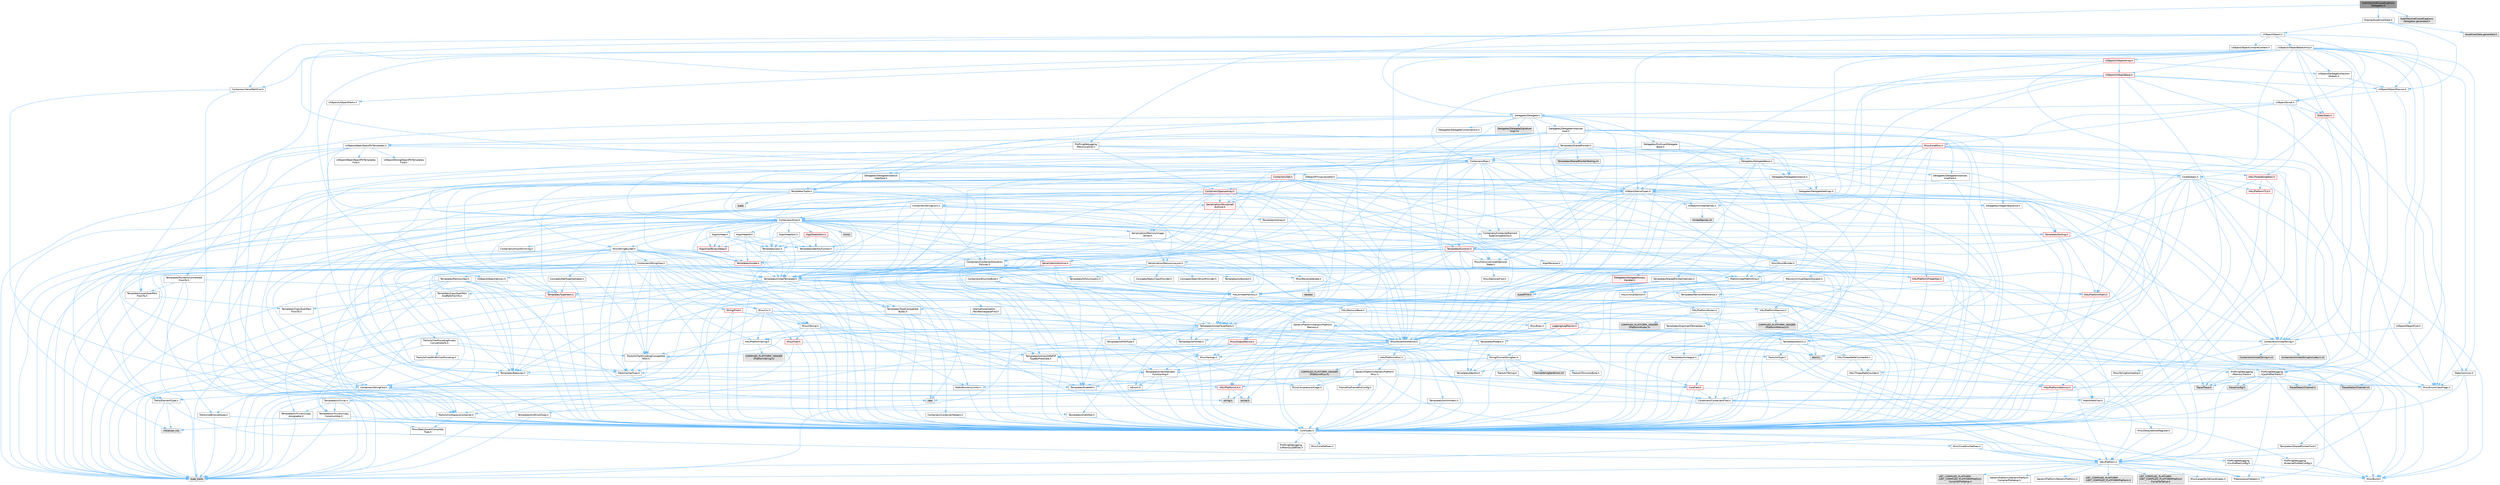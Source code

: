 digraph "SubtitlesAndClosedCaptionsDelegates.h"
{
 // INTERACTIVE_SVG=YES
 // LATEX_PDF_SIZE
  bgcolor="transparent";
  edge [fontname=Helvetica,fontsize=10,labelfontname=Helvetica,labelfontsize=10];
  node [fontname=Helvetica,fontsize=10,shape=box,height=0.2,width=0.4];
  Node1 [id="Node000001",label="SubtitlesAndClosedCaptions\lDelegates.h",height=0.2,width=0.4,color="gray40", fillcolor="grey60", style="filled", fontcolor="black",tooltip=" "];
  Node1 -> Node2 [id="edge1_Node000001_Node000002",color="steelblue1",style="solid",tooltip=" "];
  Node2 [id="Node000002",label="Delegates/Delegate.h",height=0.2,width=0.4,color="grey40", fillcolor="white", style="filled",URL="$d4/d80/Delegate_8h.html",tooltip=" "];
  Node2 -> Node3 [id="edge2_Node000002_Node000003",color="steelblue1",style="solid",tooltip=" "];
  Node3 [id="Node000003",label="CoreTypes.h",height=0.2,width=0.4,color="grey40", fillcolor="white", style="filled",URL="$dc/dec/CoreTypes_8h.html",tooltip=" "];
  Node3 -> Node4 [id="edge3_Node000003_Node000004",color="steelblue1",style="solid",tooltip=" "];
  Node4 [id="Node000004",label="HAL/Platform.h",height=0.2,width=0.4,color="grey40", fillcolor="white", style="filled",URL="$d9/dd0/Platform_8h.html",tooltip=" "];
  Node4 -> Node5 [id="edge4_Node000004_Node000005",color="steelblue1",style="solid",tooltip=" "];
  Node5 [id="Node000005",label="Misc/Build.h",height=0.2,width=0.4,color="grey40", fillcolor="white", style="filled",URL="$d3/dbb/Build_8h.html",tooltip=" "];
  Node4 -> Node6 [id="edge5_Node000004_Node000006",color="steelblue1",style="solid",tooltip=" "];
  Node6 [id="Node000006",label="Misc/LargeWorldCoordinates.h",height=0.2,width=0.4,color="grey40", fillcolor="white", style="filled",URL="$d2/dcb/LargeWorldCoordinates_8h.html",tooltip=" "];
  Node4 -> Node7 [id="edge6_Node000004_Node000007",color="steelblue1",style="solid",tooltip=" "];
  Node7 [id="Node000007",label="type_traits",height=0.2,width=0.4,color="grey60", fillcolor="#E0E0E0", style="filled",tooltip=" "];
  Node4 -> Node8 [id="edge7_Node000004_Node000008",color="steelblue1",style="solid",tooltip=" "];
  Node8 [id="Node000008",label="PreprocessorHelpers.h",height=0.2,width=0.4,color="grey40", fillcolor="white", style="filled",URL="$db/ddb/PreprocessorHelpers_8h.html",tooltip=" "];
  Node4 -> Node9 [id="edge8_Node000004_Node000009",color="steelblue1",style="solid",tooltip=" "];
  Node9 [id="Node000009",label="UBT_COMPILED_PLATFORM\l/UBT_COMPILED_PLATFORMPlatform\lCompilerPreSetup.h",height=0.2,width=0.4,color="grey60", fillcolor="#E0E0E0", style="filled",tooltip=" "];
  Node4 -> Node10 [id="edge9_Node000004_Node000010",color="steelblue1",style="solid",tooltip=" "];
  Node10 [id="Node000010",label="GenericPlatform/GenericPlatform\lCompilerPreSetup.h",height=0.2,width=0.4,color="grey40", fillcolor="white", style="filled",URL="$d9/dc8/GenericPlatformCompilerPreSetup_8h.html",tooltip=" "];
  Node4 -> Node11 [id="edge10_Node000004_Node000011",color="steelblue1",style="solid",tooltip=" "];
  Node11 [id="Node000011",label="GenericPlatform/GenericPlatform.h",height=0.2,width=0.4,color="grey40", fillcolor="white", style="filled",URL="$d6/d84/GenericPlatform_8h.html",tooltip=" "];
  Node4 -> Node12 [id="edge11_Node000004_Node000012",color="steelblue1",style="solid",tooltip=" "];
  Node12 [id="Node000012",label="UBT_COMPILED_PLATFORM\l/UBT_COMPILED_PLATFORMPlatform.h",height=0.2,width=0.4,color="grey60", fillcolor="#E0E0E0", style="filled",tooltip=" "];
  Node4 -> Node13 [id="edge12_Node000004_Node000013",color="steelblue1",style="solid",tooltip=" "];
  Node13 [id="Node000013",label="UBT_COMPILED_PLATFORM\l/UBT_COMPILED_PLATFORMPlatform\lCompilerSetup.h",height=0.2,width=0.4,color="grey60", fillcolor="#E0E0E0", style="filled",tooltip=" "];
  Node3 -> Node14 [id="edge13_Node000003_Node000014",color="steelblue1",style="solid",tooltip=" "];
  Node14 [id="Node000014",label="ProfilingDebugging\l/UMemoryDefines.h",height=0.2,width=0.4,color="grey40", fillcolor="white", style="filled",URL="$d2/da2/UMemoryDefines_8h.html",tooltip=" "];
  Node3 -> Node15 [id="edge14_Node000003_Node000015",color="steelblue1",style="solid",tooltip=" "];
  Node15 [id="Node000015",label="Misc/CoreMiscDefines.h",height=0.2,width=0.4,color="grey40", fillcolor="white", style="filled",URL="$da/d38/CoreMiscDefines_8h.html",tooltip=" "];
  Node15 -> Node4 [id="edge15_Node000015_Node000004",color="steelblue1",style="solid",tooltip=" "];
  Node15 -> Node8 [id="edge16_Node000015_Node000008",color="steelblue1",style="solid",tooltip=" "];
  Node3 -> Node16 [id="edge17_Node000003_Node000016",color="steelblue1",style="solid",tooltip=" "];
  Node16 [id="Node000016",label="Misc/CoreDefines.h",height=0.2,width=0.4,color="grey40", fillcolor="white", style="filled",URL="$d3/dd2/CoreDefines_8h.html",tooltip=" "];
  Node2 -> Node17 [id="edge18_Node000002_Node000017",color="steelblue1",style="solid",tooltip=" "];
  Node17 [id="Node000017",label="Misc/AssertionMacros.h",height=0.2,width=0.4,color="grey40", fillcolor="white", style="filled",URL="$d0/dfa/AssertionMacros_8h.html",tooltip=" "];
  Node17 -> Node3 [id="edge19_Node000017_Node000003",color="steelblue1",style="solid",tooltip=" "];
  Node17 -> Node4 [id="edge20_Node000017_Node000004",color="steelblue1",style="solid",tooltip=" "];
  Node17 -> Node18 [id="edge21_Node000017_Node000018",color="steelblue1",style="solid",tooltip=" "];
  Node18 [id="Node000018",label="HAL/PlatformMisc.h",height=0.2,width=0.4,color="grey40", fillcolor="white", style="filled",URL="$d0/df5/PlatformMisc_8h.html",tooltip=" "];
  Node18 -> Node3 [id="edge22_Node000018_Node000003",color="steelblue1",style="solid",tooltip=" "];
  Node18 -> Node19 [id="edge23_Node000018_Node000019",color="steelblue1",style="solid",tooltip=" "];
  Node19 [id="Node000019",label="GenericPlatform/GenericPlatform\lMisc.h",height=0.2,width=0.4,color="grey40", fillcolor="white", style="filled",URL="$db/d9a/GenericPlatformMisc_8h.html",tooltip=" "];
  Node19 -> Node20 [id="edge24_Node000019_Node000020",color="steelblue1",style="solid",tooltip=" "];
  Node20 [id="Node000020",label="Containers/StringFwd.h",height=0.2,width=0.4,color="grey40", fillcolor="white", style="filled",URL="$df/d37/StringFwd_8h.html",tooltip=" "];
  Node20 -> Node3 [id="edge25_Node000020_Node000003",color="steelblue1",style="solid",tooltip=" "];
  Node20 -> Node21 [id="edge26_Node000020_Node000021",color="steelblue1",style="solid",tooltip=" "];
  Node21 [id="Node000021",label="Traits/ElementType.h",height=0.2,width=0.4,color="grey40", fillcolor="white", style="filled",URL="$d5/d4f/ElementType_8h.html",tooltip=" "];
  Node21 -> Node4 [id="edge27_Node000021_Node000004",color="steelblue1",style="solid",tooltip=" "];
  Node21 -> Node22 [id="edge28_Node000021_Node000022",color="steelblue1",style="solid",tooltip=" "];
  Node22 [id="Node000022",label="initializer_list",height=0.2,width=0.4,color="grey60", fillcolor="#E0E0E0", style="filled",tooltip=" "];
  Node21 -> Node7 [id="edge29_Node000021_Node000007",color="steelblue1",style="solid",tooltip=" "];
  Node20 -> Node23 [id="edge30_Node000020_Node000023",color="steelblue1",style="solid",tooltip=" "];
  Node23 [id="Node000023",label="Traits/IsContiguousContainer.h",height=0.2,width=0.4,color="grey40", fillcolor="white", style="filled",URL="$d5/d3c/IsContiguousContainer_8h.html",tooltip=" "];
  Node23 -> Node3 [id="edge31_Node000023_Node000003",color="steelblue1",style="solid",tooltip=" "];
  Node23 -> Node24 [id="edge32_Node000023_Node000024",color="steelblue1",style="solid",tooltip=" "];
  Node24 [id="Node000024",label="Misc/StaticAssertComplete\lType.h",height=0.2,width=0.4,color="grey40", fillcolor="white", style="filled",URL="$d5/d4e/StaticAssertCompleteType_8h.html",tooltip=" "];
  Node23 -> Node22 [id="edge33_Node000023_Node000022",color="steelblue1",style="solid",tooltip=" "];
  Node19 -> Node25 [id="edge34_Node000019_Node000025",color="steelblue1",style="solid",tooltip=" "];
  Node25 [id="Node000025",label="CoreFwd.h",height=0.2,width=0.4,color="red", fillcolor="#FFF0F0", style="filled",URL="$d1/d1e/CoreFwd_8h.html",tooltip=" "];
  Node25 -> Node3 [id="edge35_Node000025_Node000003",color="steelblue1",style="solid",tooltip=" "];
  Node25 -> Node26 [id="edge36_Node000025_Node000026",color="steelblue1",style="solid",tooltip=" "];
  Node26 [id="Node000026",label="Containers/ContainersFwd.h",height=0.2,width=0.4,color="grey40", fillcolor="white", style="filled",URL="$d4/d0a/ContainersFwd_8h.html",tooltip=" "];
  Node26 -> Node4 [id="edge37_Node000026_Node000004",color="steelblue1",style="solid",tooltip=" "];
  Node26 -> Node3 [id="edge38_Node000026_Node000003",color="steelblue1",style="solid",tooltip=" "];
  Node26 -> Node23 [id="edge39_Node000026_Node000023",color="steelblue1",style="solid",tooltip=" "];
  Node25 -> Node27 [id="edge40_Node000025_Node000027",color="steelblue1",style="solid",tooltip=" "];
  Node27 [id="Node000027",label="Math/MathFwd.h",height=0.2,width=0.4,color="grey40", fillcolor="white", style="filled",URL="$d2/d10/MathFwd_8h.html",tooltip=" "];
  Node27 -> Node4 [id="edge41_Node000027_Node000004",color="steelblue1",style="solid",tooltip=" "];
  Node19 -> Node3 [id="edge42_Node000019_Node000003",color="steelblue1",style="solid",tooltip=" "];
  Node19 -> Node29 [id="edge43_Node000019_Node000029",color="steelblue1",style="solid",tooltip=" "];
  Node29 [id="Node000029",label="FramePro/FrameProConfig.h",height=0.2,width=0.4,color="grey40", fillcolor="white", style="filled",URL="$d7/d90/FrameProConfig_8h.html",tooltip=" "];
  Node19 -> Node30 [id="edge44_Node000019_Node000030",color="steelblue1",style="solid",tooltip=" "];
  Node30 [id="Node000030",label="HAL/PlatformCrt.h",height=0.2,width=0.4,color="red", fillcolor="#FFF0F0", style="filled",URL="$d8/d75/PlatformCrt_8h.html",tooltip=" "];
  Node30 -> Node31 [id="edge45_Node000030_Node000031",color="steelblue1",style="solid",tooltip=" "];
  Node31 [id="Node000031",label="new",height=0.2,width=0.4,color="grey60", fillcolor="#E0E0E0", style="filled",tooltip=" "];
  Node30 -> Node32 [id="edge46_Node000030_Node000032",color="steelblue1",style="solid",tooltip=" "];
  Node32 [id="Node000032",label="wchar.h",height=0.2,width=0.4,color="grey60", fillcolor="#E0E0E0", style="filled",tooltip=" "];
  Node30 -> Node39 [id="edge47_Node000030_Node000039",color="steelblue1",style="solid",tooltip=" "];
  Node39 [id="Node000039",label="string.h",height=0.2,width=0.4,color="grey60", fillcolor="#E0E0E0", style="filled",tooltip=" "];
  Node19 -> Node40 [id="edge48_Node000019_Node000040",color="steelblue1",style="solid",tooltip=" "];
  Node40 [id="Node000040",label="Math/NumericLimits.h",height=0.2,width=0.4,color="grey40", fillcolor="white", style="filled",URL="$df/d1b/NumericLimits_8h.html",tooltip=" "];
  Node40 -> Node3 [id="edge49_Node000040_Node000003",color="steelblue1",style="solid",tooltip=" "];
  Node19 -> Node41 [id="edge50_Node000019_Node000041",color="steelblue1",style="solid",tooltip=" "];
  Node41 [id="Node000041",label="Misc/CompressionFlags.h",height=0.2,width=0.4,color="grey40", fillcolor="white", style="filled",URL="$d9/d76/CompressionFlags_8h.html",tooltip=" "];
  Node19 -> Node42 [id="edge51_Node000019_Node000042",color="steelblue1",style="solid",tooltip=" "];
  Node42 [id="Node000042",label="Misc/EnumClassFlags.h",height=0.2,width=0.4,color="grey40", fillcolor="white", style="filled",URL="$d8/de7/EnumClassFlags_8h.html",tooltip=" "];
  Node19 -> Node43 [id="edge52_Node000019_Node000043",color="steelblue1",style="solid",tooltip=" "];
  Node43 [id="Node000043",label="ProfilingDebugging\l/CsvProfilerConfig.h",height=0.2,width=0.4,color="grey40", fillcolor="white", style="filled",URL="$d3/d88/CsvProfilerConfig_8h.html",tooltip=" "];
  Node43 -> Node5 [id="edge53_Node000043_Node000005",color="steelblue1",style="solid",tooltip=" "];
  Node19 -> Node44 [id="edge54_Node000019_Node000044",color="steelblue1",style="solid",tooltip=" "];
  Node44 [id="Node000044",label="ProfilingDebugging\l/ExternalProfilerConfig.h",height=0.2,width=0.4,color="grey40", fillcolor="white", style="filled",URL="$d3/dbb/ExternalProfilerConfig_8h.html",tooltip=" "];
  Node44 -> Node5 [id="edge55_Node000044_Node000005",color="steelblue1",style="solid",tooltip=" "];
  Node18 -> Node45 [id="edge56_Node000018_Node000045",color="steelblue1",style="solid",tooltip=" "];
  Node45 [id="Node000045",label="COMPILED_PLATFORM_HEADER\l(PlatformMisc.h)",height=0.2,width=0.4,color="grey60", fillcolor="#E0E0E0", style="filled",tooltip=" "];
  Node18 -> Node46 [id="edge57_Node000018_Node000046",color="steelblue1",style="solid",tooltip=" "];
  Node46 [id="Node000046",label="ProfilingDebugging\l/CpuProfilerTrace.h",height=0.2,width=0.4,color="grey40", fillcolor="white", style="filled",URL="$da/dcb/CpuProfilerTrace_8h.html",tooltip=" "];
  Node46 -> Node3 [id="edge58_Node000046_Node000003",color="steelblue1",style="solid",tooltip=" "];
  Node46 -> Node26 [id="edge59_Node000046_Node000026",color="steelblue1",style="solid",tooltip=" "];
  Node46 -> Node47 [id="edge60_Node000046_Node000047",color="steelblue1",style="solid",tooltip=" "];
  Node47 [id="Node000047",label="HAL/PlatformAtomics.h",height=0.2,width=0.4,color="red", fillcolor="#FFF0F0", style="filled",URL="$d3/d36/PlatformAtomics_8h.html",tooltip=" "];
  Node47 -> Node3 [id="edge61_Node000047_Node000003",color="steelblue1",style="solid",tooltip=" "];
  Node46 -> Node8 [id="edge62_Node000046_Node000008",color="steelblue1",style="solid",tooltip=" "];
  Node46 -> Node5 [id="edge63_Node000046_Node000005",color="steelblue1",style="solid",tooltip=" "];
  Node46 -> Node50 [id="edge64_Node000046_Node000050",color="steelblue1",style="solid",tooltip=" "];
  Node50 [id="Node000050",label="Trace/Config.h",height=0.2,width=0.4,color="grey60", fillcolor="#E0E0E0", style="filled",tooltip=" "];
  Node46 -> Node51 [id="edge65_Node000046_Node000051",color="steelblue1",style="solid",tooltip=" "];
  Node51 [id="Node000051",label="Trace/Detail/Channel.h",height=0.2,width=0.4,color="grey60", fillcolor="#E0E0E0", style="filled",tooltip=" "];
  Node46 -> Node52 [id="edge66_Node000046_Node000052",color="steelblue1",style="solid",tooltip=" "];
  Node52 [id="Node000052",label="Trace/Detail/Channel.inl",height=0.2,width=0.4,color="grey60", fillcolor="#E0E0E0", style="filled",tooltip=" "];
  Node46 -> Node53 [id="edge67_Node000046_Node000053",color="steelblue1",style="solid",tooltip=" "];
  Node53 [id="Node000053",label="Trace/Trace.h",height=0.2,width=0.4,color="grey60", fillcolor="#E0E0E0", style="filled",tooltip=" "];
  Node17 -> Node8 [id="edge68_Node000017_Node000008",color="steelblue1",style="solid",tooltip=" "];
  Node17 -> Node54 [id="edge69_Node000017_Node000054",color="steelblue1",style="solid",tooltip=" "];
  Node54 [id="Node000054",label="Templates/EnableIf.h",height=0.2,width=0.4,color="grey40", fillcolor="white", style="filled",URL="$d7/d60/EnableIf_8h.html",tooltip=" "];
  Node54 -> Node3 [id="edge70_Node000054_Node000003",color="steelblue1",style="solid",tooltip=" "];
  Node17 -> Node55 [id="edge71_Node000017_Node000055",color="steelblue1",style="solid",tooltip=" "];
  Node55 [id="Node000055",label="Templates/IsArrayOrRefOf\lTypeByPredicate.h",height=0.2,width=0.4,color="grey40", fillcolor="white", style="filled",URL="$d6/da1/IsArrayOrRefOfTypeByPredicate_8h.html",tooltip=" "];
  Node55 -> Node3 [id="edge72_Node000055_Node000003",color="steelblue1",style="solid",tooltip=" "];
  Node17 -> Node56 [id="edge73_Node000017_Node000056",color="steelblue1",style="solid",tooltip=" "];
  Node56 [id="Node000056",label="Templates/IsValidVariadic\lFunctionArg.h",height=0.2,width=0.4,color="grey40", fillcolor="white", style="filled",URL="$d0/dc8/IsValidVariadicFunctionArg_8h.html",tooltip=" "];
  Node56 -> Node3 [id="edge74_Node000056_Node000003",color="steelblue1",style="solid",tooltip=" "];
  Node56 -> Node57 [id="edge75_Node000056_Node000057",color="steelblue1",style="solid",tooltip=" "];
  Node57 [id="Node000057",label="IsEnum.h",height=0.2,width=0.4,color="grey40", fillcolor="white", style="filled",URL="$d4/de5/IsEnum_8h.html",tooltip=" "];
  Node56 -> Node7 [id="edge76_Node000056_Node000007",color="steelblue1",style="solid",tooltip=" "];
  Node17 -> Node58 [id="edge77_Node000017_Node000058",color="steelblue1",style="solid",tooltip=" "];
  Node58 [id="Node000058",label="Traits/IsCharEncodingCompatible\lWith.h",height=0.2,width=0.4,color="grey40", fillcolor="white", style="filled",URL="$df/dd1/IsCharEncodingCompatibleWith_8h.html",tooltip=" "];
  Node58 -> Node7 [id="edge78_Node000058_Node000007",color="steelblue1",style="solid",tooltip=" "];
  Node58 -> Node59 [id="edge79_Node000058_Node000059",color="steelblue1",style="solid",tooltip=" "];
  Node59 [id="Node000059",label="Traits/IsCharType.h",height=0.2,width=0.4,color="grey40", fillcolor="white", style="filled",URL="$db/d51/IsCharType_8h.html",tooltip=" "];
  Node59 -> Node3 [id="edge80_Node000059_Node000003",color="steelblue1",style="solid",tooltip=" "];
  Node17 -> Node60 [id="edge81_Node000017_Node000060",color="steelblue1",style="solid",tooltip=" "];
  Node60 [id="Node000060",label="Misc/VarArgs.h",height=0.2,width=0.4,color="grey40", fillcolor="white", style="filled",URL="$d5/d6f/VarArgs_8h.html",tooltip=" "];
  Node60 -> Node3 [id="edge82_Node000060_Node000003",color="steelblue1",style="solid",tooltip=" "];
  Node17 -> Node61 [id="edge83_Node000017_Node000061",color="steelblue1",style="solid",tooltip=" "];
  Node61 [id="Node000061",label="String/FormatStringSan.h",height=0.2,width=0.4,color="grey40", fillcolor="white", style="filled",URL="$d3/d8b/FormatStringSan_8h.html",tooltip=" "];
  Node61 -> Node7 [id="edge84_Node000061_Node000007",color="steelblue1",style="solid",tooltip=" "];
  Node61 -> Node3 [id="edge85_Node000061_Node000003",color="steelblue1",style="solid",tooltip=" "];
  Node61 -> Node62 [id="edge86_Node000061_Node000062",color="steelblue1",style="solid",tooltip=" "];
  Node62 [id="Node000062",label="Templates/Requires.h",height=0.2,width=0.4,color="grey40", fillcolor="white", style="filled",URL="$dc/d96/Requires_8h.html",tooltip=" "];
  Node62 -> Node54 [id="edge87_Node000062_Node000054",color="steelblue1",style="solid",tooltip=" "];
  Node62 -> Node7 [id="edge88_Node000062_Node000007",color="steelblue1",style="solid",tooltip=" "];
  Node61 -> Node63 [id="edge89_Node000061_Node000063",color="steelblue1",style="solid",tooltip=" "];
  Node63 [id="Node000063",label="Templates/Identity.h",height=0.2,width=0.4,color="grey40", fillcolor="white", style="filled",URL="$d0/dd5/Identity_8h.html",tooltip=" "];
  Node61 -> Node56 [id="edge90_Node000061_Node000056",color="steelblue1",style="solid",tooltip=" "];
  Node61 -> Node59 [id="edge91_Node000061_Node000059",color="steelblue1",style="solid",tooltip=" "];
  Node61 -> Node64 [id="edge92_Node000061_Node000064",color="steelblue1",style="solid",tooltip=" "];
  Node64 [id="Node000064",label="Traits/IsTEnumAsByte.h",height=0.2,width=0.4,color="grey40", fillcolor="white", style="filled",URL="$d1/de6/IsTEnumAsByte_8h.html",tooltip=" "];
  Node61 -> Node65 [id="edge93_Node000061_Node000065",color="steelblue1",style="solid",tooltip=" "];
  Node65 [id="Node000065",label="Traits/IsTString.h",height=0.2,width=0.4,color="grey40", fillcolor="white", style="filled",URL="$d0/df8/IsTString_8h.html",tooltip=" "];
  Node65 -> Node26 [id="edge94_Node000065_Node000026",color="steelblue1",style="solid",tooltip=" "];
  Node61 -> Node26 [id="edge95_Node000061_Node000026",color="steelblue1",style="solid",tooltip=" "];
  Node61 -> Node66 [id="edge96_Node000061_Node000066",color="steelblue1",style="solid",tooltip=" "];
  Node66 [id="Node000066",label="FormatStringSanErrors.inl",height=0.2,width=0.4,color="grey60", fillcolor="#E0E0E0", style="filled",tooltip=" "];
  Node17 -> Node67 [id="edge97_Node000017_Node000067",color="steelblue1",style="solid",tooltip=" "];
  Node67 [id="Node000067",label="atomic",height=0.2,width=0.4,color="grey60", fillcolor="#E0E0E0", style="filled",tooltip=" "];
  Node2 -> Node68 [id="edge98_Node000002_Node000068",color="steelblue1",style="solid",tooltip=" "];
  Node68 [id="Node000068",label="UObject/NameTypes.h",height=0.2,width=0.4,color="grey40", fillcolor="white", style="filled",URL="$d6/d35/NameTypes_8h.html",tooltip=" "];
  Node68 -> Node3 [id="edge99_Node000068_Node000003",color="steelblue1",style="solid",tooltip=" "];
  Node68 -> Node17 [id="edge100_Node000068_Node000017",color="steelblue1",style="solid",tooltip=" "];
  Node68 -> Node69 [id="edge101_Node000068_Node000069",color="steelblue1",style="solid",tooltip=" "];
  Node69 [id="Node000069",label="HAL/UnrealMemory.h",height=0.2,width=0.4,color="grey40", fillcolor="white", style="filled",URL="$d9/d96/UnrealMemory_8h.html",tooltip=" "];
  Node69 -> Node3 [id="edge102_Node000069_Node000003",color="steelblue1",style="solid",tooltip=" "];
  Node69 -> Node70 [id="edge103_Node000069_Node000070",color="steelblue1",style="solid",tooltip=" "];
  Node70 [id="Node000070",label="GenericPlatform/GenericPlatform\lMemory.h",height=0.2,width=0.4,color="grey40", fillcolor="white", style="filled",URL="$dd/d22/GenericPlatformMemory_8h.html",tooltip=" "];
  Node70 -> Node25 [id="edge104_Node000070_Node000025",color="steelblue1",style="solid",tooltip=" "];
  Node70 -> Node3 [id="edge105_Node000070_Node000003",color="steelblue1",style="solid",tooltip=" "];
  Node70 -> Node71 [id="edge106_Node000070_Node000071",color="steelblue1",style="solid",tooltip=" "];
  Node71 [id="Node000071",label="HAL/PlatformString.h",height=0.2,width=0.4,color="grey40", fillcolor="white", style="filled",URL="$db/db5/PlatformString_8h.html",tooltip=" "];
  Node71 -> Node3 [id="edge107_Node000071_Node000003",color="steelblue1",style="solid",tooltip=" "];
  Node71 -> Node72 [id="edge108_Node000071_Node000072",color="steelblue1",style="solid",tooltip=" "];
  Node72 [id="Node000072",label="COMPILED_PLATFORM_HEADER\l(PlatformString.h)",height=0.2,width=0.4,color="grey60", fillcolor="#E0E0E0", style="filled",tooltip=" "];
  Node70 -> Node39 [id="edge109_Node000070_Node000039",color="steelblue1",style="solid",tooltip=" "];
  Node70 -> Node32 [id="edge110_Node000070_Node000032",color="steelblue1",style="solid",tooltip=" "];
  Node69 -> Node73 [id="edge111_Node000069_Node000073",color="steelblue1",style="solid",tooltip=" "];
  Node73 [id="Node000073",label="HAL/MemoryBase.h",height=0.2,width=0.4,color="grey40", fillcolor="white", style="filled",URL="$d6/d9f/MemoryBase_8h.html",tooltip=" "];
  Node73 -> Node3 [id="edge112_Node000073_Node000003",color="steelblue1",style="solid",tooltip=" "];
  Node73 -> Node47 [id="edge113_Node000073_Node000047",color="steelblue1",style="solid",tooltip=" "];
  Node73 -> Node30 [id="edge114_Node000073_Node000030",color="steelblue1",style="solid",tooltip=" "];
  Node73 -> Node74 [id="edge115_Node000073_Node000074",color="steelblue1",style="solid",tooltip=" "];
  Node74 [id="Node000074",label="Misc/Exec.h",height=0.2,width=0.4,color="grey40", fillcolor="white", style="filled",URL="$de/ddb/Exec_8h.html",tooltip=" "];
  Node74 -> Node3 [id="edge116_Node000074_Node000003",color="steelblue1",style="solid",tooltip=" "];
  Node74 -> Node17 [id="edge117_Node000074_Node000017",color="steelblue1",style="solid",tooltip=" "];
  Node73 -> Node75 [id="edge118_Node000073_Node000075",color="steelblue1",style="solid",tooltip=" "];
  Node75 [id="Node000075",label="Misc/OutputDevice.h",height=0.2,width=0.4,color="red", fillcolor="#FFF0F0", style="filled",URL="$d7/d32/OutputDevice_8h.html",tooltip=" "];
  Node75 -> Node25 [id="edge119_Node000075_Node000025",color="steelblue1",style="solid",tooltip=" "];
  Node75 -> Node3 [id="edge120_Node000075_Node000003",color="steelblue1",style="solid",tooltip=" "];
  Node75 -> Node60 [id="edge121_Node000075_Node000060",color="steelblue1",style="solid",tooltip=" "];
  Node75 -> Node55 [id="edge122_Node000075_Node000055",color="steelblue1",style="solid",tooltip=" "];
  Node75 -> Node56 [id="edge123_Node000075_Node000056",color="steelblue1",style="solid",tooltip=" "];
  Node75 -> Node58 [id="edge124_Node000075_Node000058",color="steelblue1",style="solid",tooltip=" "];
  Node73 -> Node77 [id="edge125_Node000073_Node000077",color="steelblue1",style="solid",tooltip=" "];
  Node77 [id="Node000077",label="Templates/Atomic.h",height=0.2,width=0.4,color="grey40", fillcolor="white", style="filled",URL="$d3/d91/Atomic_8h.html",tooltip=" "];
  Node77 -> Node78 [id="edge126_Node000077_Node000078",color="steelblue1",style="solid",tooltip=" "];
  Node78 [id="Node000078",label="HAL/ThreadSafeCounter.h",height=0.2,width=0.4,color="grey40", fillcolor="white", style="filled",URL="$dc/dc9/ThreadSafeCounter_8h.html",tooltip=" "];
  Node78 -> Node3 [id="edge127_Node000078_Node000003",color="steelblue1",style="solid",tooltip=" "];
  Node78 -> Node47 [id="edge128_Node000078_Node000047",color="steelblue1",style="solid",tooltip=" "];
  Node77 -> Node79 [id="edge129_Node000077_Node000079",color="steelblue1",style="solid",tooltip=" "];
  Node79 [id="Node000079",label="HAL/ThreadSafeCounter64.h",height=0.2,width=0.4,color="grey40", fillcolor="white", style="filled",URL="$d0/d12/ThreadSafeCounter64_8h.html",tooltip=" "];
  Node79 -> Node3 [id="edge130_Node000079_Node000003",color="steelblue1",style="solid",tooltip=" "];
  Node79 -> Node78 [id="edge131_Node000079_Node000078",color="steelblue1",style="solid",tooltip=" "];
  Node77 -> Node80 [id="edge132_Node000077_Node000080",color="steelblue1",style="solid",tooltip=" "];
  Node80 [id="Node000080",label="Templates/IsIntegral.h",height=0.2,width=0.4,color="grey40", fillcolor="white", style="filled",URL="$da/d64/IsIntegral_8h.html",tooltip=" "];
  Node80 -> Node3 [id="edge133_Node000080_Node000003",color="steelblue1",style="solid",tooltip=" "];
  Node77 -> Node81 [id="edge134_Node000077_Node000081",color="steelblue1",style="solid",tooltip=" "];
  Node81 [id="Node000081",label="Templates/IsTrivial.h",height=0.2,width=0.4,color="grey40", fillcolor="white", style="filled",URL="$da/d4c/IsTrivial_8h.html",tooltip=" "];
  Node81 -> Node82 [id="edge135_Node000081_Node000082",color="steelblue1",style="solid",tooltip=" "];
  Node82 [id="Node000082",label="Templates/AndOrNot.h",height=0.2,width=0.4,color="grey40", fillcolor="white", style="filled",URL="$db/d0a/AndOrNot_8h.html",tooltip=" "];
  Node82 -> Node3 [id="edge136_Node000082_Node000003",color="steelblue1",style="solid",tooltip=" "];
  Node81 -> Node83 [id="edge137_Node000081_Node000083",color="steelblue1",style="solid",tooltip=" "];
  Node83 [id="Node000083",label="Templates/IsTriviallyCopy\lConstructible.h",height=0.2,width=0.4,color="grey40", fillcolor="white", style="filled",URL="$d3/d78/IsTriviallyCopyConstructible_8h.html",tooltip=" "];
  Node83 -> Node3 [id="edge138_Node000083_Node000003",color="steelblue1",style="solid",tooltip=" "];
  Node83 -> Node7 [id="edge139_Node000083_Node000007",color="steelblue1",style="solid",tooltip=" "];
  Node81 -> Node84 [id="edge140_Node000081_Node000084",color="steelblue1",style="solid",tooltip=" "];
  Node84 [id="Node000084",label="Templates/IsTriviallyCopy\lAssignable.h",height=0.2,width=0.4,color="grey40", fillcolor="white", style="filled",URL="$d2/df2/IsTriviallyCopyAssignable_8h.html",tooltip=" "];
  Node84 -> Node3 [id="edge141_Node000084_Node000003",color="steelblue1",style="solid",tooltip=" "];
  Node84 -> Node7 [id="edge142_Node000084_Node000007",color="steelblue1",style="solid",tooltip=" "];
  Node81 -> Node7 [id="edge143_Node000081_Node000007",color="steelblue1",style="solid",tooltip=" "];
  Node77 -> Node85 [id="edge144_Node000077_Node000085",color="steelblue1",style="solid",tooltip=" "];
  Node85 [id="Node000085",label="Traits/IntType.h",height=0.2,width=0.4,color="grey40", fillcolor="white", style="filled",URL="$d7/deb/IntType_8h.html",tooltip=" "];
  Node85 -> Node4 [id="edge145_Node000085_Node000004",color="steelblue1",style="solid",tooltip=" "];
  Node77 -> Node67 [id="edge146_Node000077_Node000067",color="steelblue1",style="solid",tooltip=" "];
  Node69 -> Node86 [id="edge147_Node000069_Node000086",color="steelblue1",style="solid",tooltip=" "];
  Node86 [id="Node000086",label="HAL/PlatformMemory.h",height=0.2,width=0.4,color="grey40", fillcolor="white", style="filled",URL="$de/d68/PlatformMemory_8h.html",tooltip=" "];
  Node86 -> Node3 [id="edge148_Node000086_Node000003",color="steelblue1",style="solid",tooltip=" "];
  Node86 -> Node70 [id="edge149_Node000086_Node000070",color="steelblue1",style="solid",tooltip=" "];
  Node86 -> Node87 [id="edge150_Node000086_Node000087",color="steelblue1",style="solid",tooltip=" "];
  Node87 [id="Node000087",label="COMPILED_PLATFORM_HEADER\l(PlatformMemory.h)",height=0.2,width=0.4,color="grey60", fillcolor="#E0E0E0", style="filled",tooltip=" "];
  Node69 -> Node88 [id="edge151_Node000069_Node000088",color="steelblue1",style="solid",tooltip=" "];
  Node88 [id="Node000088",label="ProfilingDebugging\l/MemoryTrace.h",height=0.2,width=0.4,color="grey40", fillcolor="white", style="filled",URL="$da/dd7/MemoryTrace_8h.html",tooltip=" "];
  Node88 -> Node4 [id="edge152_Node000088_Node000004",color="steelblue1",style="solid",tooltip=" "];
  Node88 -> Node42 [id="edge153_Node000088_Node000042",color="steelblue1",style="solid",tooltip=" "];
  Node88 -> Node50 [id="edge154_Node000088_Node000050",color="steelblue1",style="solid",tooltip=" "];
  Node88 -> Node53 [id="edge155_Node000088_Node000053",color="steelblue1",style="solid",tooltip=" "];
  Node69 -> Node89 [id="edge156_Node000069_Node000089",color="steelblue1",style="solid",tooltip=" "];
  Node89 [id="Node000089",label="Templates/IsPointer.h",height=0.2,width=0.4,color="grey40", fillcolor="white", style="filled",URL="$d7/d05/IsPointer_8h.html",tooltip=" "];
  Node89 -> Node3 [id="edge157_Node000089_Node000003",color="steelblue1",style="solid",tooltip=" "];
  Node68 -> Node90 [id="edge158_Node000068_Node000090",color="steelblue1",style="solid",tooltip=" "];
  Node90 [id="Node000090",label="Templates/UnrealTypeTraits.h",height=0.2,width=0.4,color="grey40", fillcolor="white", style="filled",URL="$d2/d2d/UnrealTypeTraits_8h.html",tooltip=" "];
  Node90 -> Node3 [id="edge159_Node000090_Node000003",color="steelblue1",style="solid",tooltip=" "];
  Node90 -> Node89 [id="edge160_Node000090_Node000089",color="steelblue1",style="solid",tooltip=" "];
  Node90 -> Node17 [id="edge161_Node000090_Node000017",color="steelblue1",style="solid",tooltip=" "];
  Node90 -> Node82 [id="edge162_Node000090_Node000082",color="steelblue1",style="solid",tooltip=" "];
  Node90 -> Node54 [id="edge163_Node000090_Node000054",color="steelblue1",style="solid",tooltip=" "];
  Node90 -> Node91 [id="edge164_Node000090_Node000091",color="steelblue1",style="solid",tooltip=" "];
  Node91 [id="Node000091",label="Templates/IsArithmetic.h",height=0.2,width=0.4,color="grey40", fillcolor="white", style="filled",URL="$d2/d5d/IsArithmetic_8h.html",tooltip=" "];
  Node91 -> Node3 [id="edge165_Node000091_Node000003",color="steelblue1",style="solid",tooltip=" "];
  Node90 -> Node57 [id="edge166_Node000090_Node000057",color="steelblue1",style="solid",tooltip=" "];
  Node90 -> Node92 [id="edge167_Node000090_Node000092",color="steelblue1",style="solid",tooltip=" "];
  Node92 [id="Node000092",label="Templates/Models.h",height=0.2,width=0.4,color="grey40", fillcolor="white", style="filled",URL="$d3/d0c/Models_8h.html",tooltip=" "];
  Node92 -> Node63 [id="edge168_Node000092_Node000063",color="steelblue1",style="solid",tooltip=" "];
  Node90 -> Node93 [id="edge169_Node000090_Node000093",color="steelblue1",style="solid",tooltip=" "];
  Node93 [id="Node000093",label="Templates/IsPODType.h",height=0.2,width=0.4,color="grey40", fillcolor="white", style="filled",URL="$d7/db1/IsPODType_8h.html",tooltip=" "];
  Node93 -> Node3 [id="edge170_Node000093_Node000003",color="steelblue1",style="solid",tooltip=" "];
  Node90 -> Node94 [id="edge171_Node000090_Node000094",color="steelblue1",style="solid",tooltip=" "];
  Node94 [id="Node000094",label="Templates/IsUECoreType.h",height=0.2,width=0.4,color="grey40", fillcolor="white", style="filled",URL="$d1/db8/IsUECoreType_8h.html",tooltip=" "];
  Node94 -> Node3 [id="edge172_Node000094_Node000003",color="steelblue1",style="solid",tooltip=" "];
  Node94 -> Node7 [id="edge173_Node000094_Node000007",color="steelblue1",style="solid",tooltip=" "];
  Node90 -> Node83 [id="edge174_Node000090_Node000083",color="steelblue1",style="solid",tooltip=" "];
  Node68 -> Node95 [id="edge175_Node000068_Node000095",color="steelblue1",style="solid",tooltip=" "];
  Node95 [id="Node000095",label="Templates/UnrealTemplate.h",height=0.2,width=0.4,color="grey40", fillcolor="white", style="filled",URL="$d4/d24/UnrealTemplate_8h.html",tooltip=" "];
  Node95 -> Node3 [id="edge176_Node000095_Node000003",color="steelblue1",style="solid",tooltip=" "];
  Node95 -> Node89 [id="edge177_Node000095_Node000089",color="steelblue1",style="solid",tooltip=" "];
  Node95 -> Node69 [id="edge178_Node000095_Node000069",color="steelblue1",style="solid",tooltip=" "];
  Node95 -> Node96 [id="edge179_Node000095_Node000096",color="steelblue1",style="solid",tooltip=" "];
  Node96 [id="Node000096",label="Templates/CopyQualifiers\lAndRefsFromTo.h",height=0.2,width=0.4,color="grey40", fillcolor="white", style="filled",URL="$d3/db3/CopyQualifiersAndRefsFromTo_8h.html",tooltip=" "];
  Node96 -> Node97 [id="edge180_Node000096_Node000097",color="steelblue1",style="solid",tooltip=" "];
  Node97 [id="Node000097",label="Templates/CopyQualifiers\lFromTo.h",height=0.2,width=0.4,color="grey40", fillcolor="white", style="filled",URL="$d5/db4/CopyQualifiersFromTo_8h.html",tooltip=" "];
  Node95 -> Node90 [id="edge181_Node000095_Node000090",color="steelblue1",style="solid",tooltip=" "];
  Node95 -> Node98 [id="edge182_Node000095_Node000098",color="steelblue1",style="solid",tooltip=" "];
  Node98 [id="Node000098",label="Templates/RemoveReference.h",height=0.2,width=0.4,color="grey40", fillcolor="white", style="filled",URL="$da/dbe/RemoveReference_8h.html",tooltip=" "];
  Node98 -> Node3 [id="edge183_Node000098_Node000003",color="steelblue1",style="solid",tooltip=" "];
  Node95 -> Node62 [id="edge184_Node000095_Node000062",color="steelblue1",style="solid",tooltip=" "];
  Node95 -> Node99 [id="edge185_Node000095_Node000099",color="steelblue1",style="solid",tooltip=" "];
  Node99 [id="Node000099",label="Templates/TypeCompatible\lBytes.h",height=0.2,width=0.4,color="grey40", fillcolor="white", style="filled",URL="$df/d0a/TypeCompatibleBytes_8h.html",tooltip=" "];
  Node99 -> Node3 [id="edge186_Node000099_Node000003",color="steelblue1",style="solid",tooltip=" "];
  Node99 -> Node39 [id="edge187_Node000099_Node000039",color="steelblue1",style="solid",tooltip=" "];
  Node99 -> Node31 [id="edge188_Node000099_Node000031",color="steelblue1",style="solid",tooltip=" "];
  Node99 -> Node7 [id="edge189_Node000099_Node000007",color="steelblue1",style="solid",tooltip=" "];
  Node95 -> Node63 [id="edge190_Node000095_Node000063",color="steelblue1",style="solid",tooltip=" "];
  Node95 -> Node23 [id="edge191_Node000095_Node000023",color="steelblue1",style="solid",tooltip=" "];
  Node95 -> Node100 [id="edge192_Node000095_Node000100",color="steelblue1",style="solid",tooltip=" "];
  Node100 [id="Node000100",label="Traits/UseBitwiseSwap.h",height=0.2,width=0.4,color="grey40", fillcolor="white", style="filled",URL="$db/df3/UseBitwiseSwap_8h.html",tooltip=" "];
  Node100 -> Node3 [id="edge193_Node000100_Node000003",color="steelblue1",style="solid",tooltip=" "];
  Node100 -> Node7 [id="edge194_Node000100_Node000007",color="steelblue1",style="solid",tooltip=" "];
  Node95 -> Node7 [id="edge195_Node000095_Node000007",color="steelblue1",style="solid",tooltip=" "];
  Node68 -> Node101 [id="edge196_Node000068_Node000101",color="steelblue1",style="solid",tooltip=" "];
  Node101 [id="Node000101",label="Containers/UnrealString.h",height=0.2,width=0.4,color="grey40", fillcolor="white", style="filled",URL="$d5/dba/UnrealString_8h.html",tooltip=" "];
  Node101 -> Node102 [id="edge197_Node000101_Node000102",color="steelblue1",style="solid",tooltip=" "];
  Node102 [id="Node000102",label="Containers/UnrealStringIncludes.h.inl",height=0.2,width=0.4,color="grey60", fillcolor="#E0E0E0", style="filled",tooltip=" "];
  Node101 -> Node103 [id="edge198_Node000101_Node000103",color="steelblue1",style="solid",tooltip=" "];
  Node103 [id="Node000103",label="Containers/UnrealString.h.inl",height=0.2,width=0.4,color="grey60", fillcolor="#E0E0E0", style="filled",tooltip=" "];
  Node101 -> Node104 [id="edge199_Node000101_Node000104",color="steelblue1",style="solid",tooltip=" "];
  Node104 [id="Node000104",label="Misc/StringFormatArg.h",height=0.2,width=0.4,color="grey40", fillcolor="white", style="filled",URL="$d2/d16/StringFormatArg_8h.html",tooltip=" "];
  Node104 -> Node26 [id="edge200_Node000104_Node000026",color="steelblue1",style="solid",tooltip=" "];
  Node68 -> Node105 [id="edge201_Node000068_Node000105",color="steelblue1",style="solid",tooltip=" "];
  Node105 [id="Node000105",label="HAL/CriticalSection.h",height=0.2,width=0.4,color="grey40", fillcolor="white", style="filled",URL="$d6/d90/CriticalSection_8h.html",tooltip=" "];
  Node105 -> Node106 [id="edge202_Node000105_Node000106",color="steelblue1",style="solid",tooltip=" "];
  Node106 [id="Node000106",label="HAL/PlatformMutex.h",height=0.2,width=0.4,color="grey40", fillcolor="white", style="filled",URL="$d9/d0b/PlatformMutex_8h.html",tooltip=" "];
  Node106 -> Node3 [id="edge203_Node000106_Node000003",color="steelblue1",style="solid",tooltip=" "];
  Node106 -> Node107 [id="edge204_Node000106_Node000107",color="steelblue1",style="solid",tooltip=" "];
  Node107 [id="Node000107",label="COMPILED_PLATFORM_HEADER\l(PlatformMutex.h)",height=0.2,width=0.4,color="grey60", fillcolor="#E0E0E0", style="filled",tooltip=" "];
  Node68 -> Node108 [id="edge205_Node000068_Node000108",color="steelblue1",style="solid",tooltip=" "];
  Node108 [id="Node000108",label="Containers/StringConv.h",height=0.2,width=0.4,color="grey40", fillcolor="white", style="filled",URL="$d3/ddf/StringConv_8h.html",tooltip=" "];
  Node108 -> Node3 [id="edge206_Node000108_Node000003",color="steelblue1",style="solid",tooltip=" "];
  Node108 -> Node17 [id="edge207_Node000108_Node000017",color="steelblue1",style="solid",tooltip=" "];
  Node108 -> Node109 [id="edge208_Node000108_Node000109",color="steelblue1",style="solid",tooltip=" "];
  Node109 [id="Node000109",label="Containers/ContainerAllocation\lPolicies.h",height=0.2,width=0.4,color="grey40", fillcolor="white", style="filled",URL="$d7/dff/ContainerAllocationPolicies_8h.html",tooltip=" "];
  Node109 -> Node3 [id="edge209_Node000109_Node000003",color="steelblue1",style="solid",tooltip=" "];
  Node109 -> Node110 [id="edge210_Node000109_Node000110",color="steelblue1",style="solid",tooltip=" "];
  Node110 [id="Node000110",label="Containers/ContainerHelpers.h",height=0.2,width=0.4,color="grey40", fillcolor="white", style="filled",URL="$d7/d33/ContainerHelpers_8h.html",tooltip=" "];
  Node110 -> Node3 [id="edge211_Node000110_Node000003",color="steelblue1",style="solid",tooltip=" "];
  Node109 -> Node109 [id="edge212_Node000109_Node000109",color="steelblue1",style="solid",tooltip=" "];
  Node109 -> Node111 [id="edge213_Node000109_Node000111",color="steelblue1",style="solid",tooltip=" "];
  Node111 [id="Node000111",label="HAL/PlatformMath.h",height=0.2,width=0.4,color="red", fillcolor="#FFF0F0", style="filled",URL="$dc/d53/PlatformMath_8h.html",tooltip=" "];
  Node111 -> Node3 [id="edge214_Node000111_Node000003",color="steelblue1",style="solid",tooltip=" "];
  Node109 -> Node69 [id="edge215_Node000109_Node000069",color="steelblue1",style="solid",tooltip=" "];
  Node109 -> Node40 [id="edge216_Node000109_Node000040",color="steelblue1",style="solid",tooltip=" "];
  Node109 -> Node17 [id="edge217_Node000109_Node000017",color="steelblue1",style="solid",tooltip=" "];
  Node109 -> Node119 [id="edge218_Node000109_Node000119",color="steelblue1",style="solid",tooltip=" "];
  Node119 [id="Node000119",label="Templates/IsPolymorphic.h",height=0.2,width=0.4,color="grey40", fillcolor="white", style="filled",URL="$dc/d20/IsPolymorphic_8h.html",tooltip=" "];
  Node109 -> Node120 [id="edge219_Node000109_Node000120",color="steelblue1",style="solid",tooltip=" "];
  Node120 [id="Node000120",label="Templates/MemoryOps.h",height=0.2,width=0.4,color="grey40", fillcolor="white", style="filled",URL="$db/dea/MemoryOps_8h.html",tooltip=" "];
  Node120 -> Node3 [id="edge220_Node000120_Node000003",color="steelblue1",style="solid",tooltip=" "];
  Node120 -> Node69 [id="edge221_Node000120_Node000069",color="steelblue1",style="solid",tooltip=" "];
  Node120 -> Node84 [id="edge222_Node000120_Node000084",color="steelblue1",style="solid",tooltip=" "];
  Node120 -> Node83 [id="edge223_Node000120_Node000083",color="steelblue1",style="solid",tooltip=" "];
  Node120 -> Node62 [id="edge224_Node000120_Node000062",color="steelblue1",style="solid",tooltip=" "];
  Node120 -> Node90 [id="edge225_Node000120_Node000090",color="steelblue1",style="solid",tooltip=" "];
  Node120 -> Node100 [id="edge226_Node000120_Node000100",color="steelblue1",style="solid",tooltip=" "];
  Node120 -> Node31 [id="edge227_Node000120_Node000031",color="steelblue1",style="solid",tooltip=" "];
  Node120 -> Node7 [id="edge228_Node000120_Node000007",color="steelblue1",style="solid",tooltip=" "];
  Node109 -> Node99 [id="edge229_Node000109_Node000099",color="steelblue1",style="solid",tooltip=" "];
  Node109 -> Node7 [id="edge230_Node000109_Node000007",color="steelblue1",style="solid",tooltip=" "];
  Node108 -> Node121 [id="edge231_Node000108_Node000121",color="steelblue1",style="solid",tooltip=" "];
  Node121 [id="Node000121",label="Containers/Array.h",height=0.2,width=0.4,color="grey40", fillcolor="white", style="filled",URL="$df/dd0/Array_8h.html",tooltip=" "];
  Node121 -> Node3 [id="edge232_Node000121_Node000003",color="steelblue1",style="solid",tooltip=" "];
  Node121 -> Node17 [id="edge233_Node000121_Node000017",color="steelblue1",style="solid",tooltip=" "];
  Node121 -> Node122 [id="edge234_Node000121_Node000122",color="steelblue1",style="solid",tooltip=" "];
  Node122 [id="Node000122",label="Misc/IntrusiveUnsetOptional\lState.h",height=0.2,width=0.4,color="grey40", fillcolor="white", style="filled",URL="$d2/d0a/IntrusiveUnsetOptionalState_8h.html",tooltip=" "];
  Node122 -> Node123 [id="edge235_Node000122_Node000123",color="steelblue1",style="solid",tooltip=" "];
  Node123 [id="Node000123",label="Misc/OptionalFwd.h",height=0.2,width=0.4,color="grey40", fillcolor="white", style="filled",URL="$dc/d50/OptionalFwd_8h.html",tooltip=" "];
  Node121 -> Node124 [id="edge236_Node000121_Node000124",color="steelblue1",style="solid",tooltip=" "];
  Node124 [id="Node000124",label="Misc/ReverseIterate.h",height=0.2,width=0.4,color="grey40", fillcolor="white", style="filled",URL="$db/de3/ReverseIterate_8h.html",tooltip=" "];
  Node124 -> Node4 [id="edge237_Node000124_Node000004",color="steelblue1",style="solid",tooltip=" "];
  Node124 -> Node125 [id="edge238_Node000124_Node000125",color="steelblue1",style="solid",tooltip=" "];
  Node125 [id="Node000125",label="iterator",height=0.2,width=0.4,color="grey60", fillcolor="#E0E0E0", style="filled",tooltip=" "];
  Node121 -> Node69 [id="edge239_Node000121_Node000069",color="steelblue1",style="solid",tooltip=" "];
  Node121 -> Node90 [id="edge240_Node000121_Node000090",color="steelblue1",style="solid",tooltip=" "];
  Node121 -> Node95 [id="edge241_Node000121_Node000095",color="steelblue1",style="solid",tooltip=" "];
  Node121 -> Node126 [id="edge242_Node000121_Node000126",color="steelblue1",style="solid",tooltip=" "];
  Node126 [id="Node000126",label="Containers/AllowShrinking.h",height=0.2,width=0.4,color="grey40", fillcolor="white", style="filled",URL="$d7/d1a/AllowShrinking_8h.html",tooltip=" "];
  Node126 -> Node3 [id="edge243_Node000126_Node000003",color="steelblue1",style="solid",tooltip=" "];
  Node121 -> Node109 [id="edge244_Node000121_Node000109",color="steelblue1",style="solid",tooltip=" "];
  Node121 -> Node127 [id="edge245_Node000121_Node000127",color="steelblue1",style="solid",tooltip=" "];
  Node127 [id="Node000127",label="Containers/ContainerElement\lTypeCompatibility.h",height=0.2,width=0.4,color="grey40", fillcolor="white", style="filled",URL="$df/ddf/ContainerElementTypeCompatibility_8h.html",tooltip=" "];
  Node127 -> Node3 [id="edge246_Node000127_Node000003",color="steelblue1",style="solid",tooltip=" "];
  Node127 -> Node90 [id="edge247_Node000127_Node000090",color="steelblue1",style="solid",tooltip=" "];
  Node121 -> Node128 [id="edge248_Node000121_Node000128",color="steelblue1",style="solid",tooltip=" "];
  Node128 [id="Node000128",label="Serialization/Archive.h",height=0.2,width=0.4,color="red", fillcolor="#FFF0F0", style="filled",URL="$d7/d3b/Archive_8h.html",tooltip=" "];
  Node128 -> Node25 [id="edge249_Node000128_Node000025",color="steelblue1",style="solid",tooltip=" "];
  Node128 -> Node3 [id="edge250_Node000128_Node000003",color="steelblue1",style="solid",tooltip=" "];
  Node128 -> Node129 [id="edge251_Node000128_Node000129",color="steelblue1",style="solid",tooltip=" "];
  Node129 [id="Node000129",label="HAL/PlatformProperties.h",height=0.2,width=0.4,color="red", fillcolor="#FFF0F0", style="filled",URL="$d9/db0/PlatformProperties_8h.html",tooltip=" "];
  Node129 -> Node3 [id="edge252_Node000129_Node000003",color="steelblue1",style="solid",tooltip=" "];
  Node128 -> Node132 [id="edge253_Node000128_Node000132",color="steelblue1",style="solid",tooltip=" "];
  Node132 [id="Node000132",label="Internationalization\l/TextNamespaceFwd.h",height=0.2,width=0.4,color="grey40", fillcolor="white", style="filled",URL="$d8/d97/TextNamespaceFwd_8h.html",tooltip=" "];
  Node132 -> Node3 [id="edge254_Node000132_Node000003",color="steelblue1",style="solid",tooltip=" "];
  Node128 -> Node27 [id="edge255_Node000128_Node000027",color="steelblue1",style="solid",tooltip=" "];
  Node128 -> Node17 [id="edge256_Node000128_Node000017",color="steelblue1",style="solid",tooltip=" "];
  Node128 -> Node5 [id="edge257_Node000128_Node000005",color="steelblue1",style="solid",tooltip=" "];
  Node128 -> Node41 [id="edge258_Node000128_Node000041",color="steelblue1",style="solid",tooltip=" "];
  Node128 -> Node60 [id="edge259_Node000128_Node000060",color="steelblue1",style="solid",tooltip=" "];
  Node128 -> Node54 [id="edge260_Node000128_Node000054",color="steelblue1",style="solid",tooltip=" "];
  Node128 -> Node55 [id="edge261_Node000128_Node000055",color="steelblue1",style="solid",tooltip=" "];
  Node128 -> Node56 [id="edge262_Node000128_Node000056",color="steelblue1",style="solid",tooltip=" "];
  Node128 -> Node95 [id="edge263_Node000128_Node000095",color="steelblue1",style="solid",tooltip=" "];
  Node128 -> Node58 [id="edge264_Node000128_Node000058",color="steelblue1",style="solid",tooltip=" "];
  Node128 -> Node137 [id="edge265_Node000128_Node000137",color="steelblue1",style="solid",tooltip=" "];
  Node137 [id="Node000137",label="UObject/ObjectVersion.h",height=0.2,width=0.4,color="grey40", fillcolor="white", style="filled",URL="$da/d63/ObjectVersion_8h.html",tooltip=" "];
  Node137 -> Node3 [id="edge266_Node000137_Node000003",color="steelblue1",style="solid",tooltip=" "];
  Node121 -> Node138 [id="edge267_Node000121_Node000138",color="steelblue1",style="solid",tooltip=" "];
  Node138 [id="Node000138",label="Serialization/MemoryImage\lWriter.h",height=0.2,width=0.4,color="grey40", fillcolor="white", style="filled",URL="$d0/d08/MemoryImageWriter_8h.html",tooltip=" "];
  Node138 -> Node3 [id="edge268_Node000138_Node000003",color="steelblue1",style="solid",tooltip=" "];
  Node138 -> Node139 [id="edge269_Node000138_Node000139",color="steelblue1",style="solid",tooltip=" "];
  Node139 [id="Node000139",label="Serialization/MemoryLayout.h",height=0.2,width=0.4,color="grey40", fillcolor="white", style="filled",URL="$d7/d66/MemoryLayout_8h.html",tooltip=" "];
  Node139 -> Node140 [id="edge270_Node000139_Node000140",color="steelblue1",style="solid",tooltip=" "];
  Node140 [id="Node000140",label="Concepts/StaticClassProvider.h",height=0.2,width=0.4,color="grey40", fillcolor="white", style="filled",URL="$dd/d83/StaticClassProvider_8h.html",tooltip=" "];
  Node139 -> Node141 [id="edge271_Node000139_Node000141",color="steelblue1",style="solid",tooltip=" "];
  Node141 [id="Node000141",label="Concepts/StaticStructProvider.h",height=0.2,width=0.4,color="grey40", fillcolor="white", style="filled",URL="$d5/d77/StaticStructProvider_8h.html",tooltip=" "];
  Node139 -> Node142 [id="edge272_Node000139_Node000142",color="steelblue1",style="solid",tooltip=" "];
  Node142 [id="Node000142",label="Containers/EnumAsByte.h",height=0.2,width=0.4,color="grey40", fillcolor="white", style="filled",URL="$d6/d9a/EnumAsByte_8h.html",tooltip=" "];
  Node142 -> Node3 [id="edge273_Node000142_Node000003",color="steelblue1",style="solid",tooltip=" "];
  Node142 -> Node93 [id="edge274_Node000142_Node000093",color="steelblue1",style="solid",tooltip=" "];
  Node142 -> Node143 [id="edge275_Node000142_Node000143",color="steelblue1",style="solid",tooltip=" "];
  Node143 [id="Node000143",label="Templates/TypeHash.h",height=0.2,width=0.4,color="red", fillcolor="#FFF0F0", style="filled",URL="$d1/d62/TypeHash_8h.html",tooltip=" "];
  Node143 -> Node3 [id="edge276_Node000143_Node000003",color="steelblue1",style="solid",tooltip=" "];
  Node143 -> Node62 [id="edge277_Node000143_Node000062",color="steelblue1",style="solid",tooltip=" "];
  Node143 -> Node144 [id="edge278_Node000143_Node000144",color="steelblue1",style="solid",tooltip=" "];
  Node144 [id="Node000144",label="Misc/Crc.h",height=0.2,width=0.4,color="grey40", fillcolor="white", style="filled",URL="$d4/dd2/Crc_8h.html",tooltip=" "];
  Node144 -> Node3 [id="edge279_Node000144_Node000003",color="steelblue1",style="solid",tooltip=" "];
  Node144 -> Node71 [id="edge280_Node000144_Node000071",color="steelblue1",style="solid",tooltip=" "];
  Node144 -> Node17 [id="edge281_Node000144_Node000017",color="steelblue1",style="solid",tooltip=" "];
  Node144 -> Node145 [id="edge282_Node000144_Node000145",color="steelblue1",style="solid",tooltip=" "];
  Node145 [id="Node000145",label="Misc/CString.h",height=0.2,width=0.4,color="grey40", fillcolor="white", style="filled",URL="$d2/d49/CString_8h.html",tooltip=" "];
  Node145 -> Node3 [id="edge283_Node000145_Node000003",color="steelblue1",style="solid",tooltip=" "];
  Node145 -> Node30 [id="edge284_Node000145_Node000030",color="steelblue1",style="solid",tooltip=" "];
  Node145 -> Node71 [id="edge285_Node000145_Node000071",color="steelblue1",style="solid",tooltip=" "];
  Node145 -> Node17 [id="edge286_Node000145_Node000017",color="steelblue1",style="solid",tooltip=" "];
  Node145 -> Node146 [id="edge287_Node000145_Node000146",color="steelblue1",style="solid",tooltip=" "];
  Node146 [id="Node000146",label="Misc/Char.h",height=0.2,width=0.4,color="red", fillcolor="#FFF0F0", style="filled",URL="$d0/d58/Char_8h.html",tooltip=" "];
  Node146 -> Node3 [id="edge288_Node000146_Node000003",color="steelblue1",style="solid",tooltip=" "];
  Node146 -> Node85 [id="edge289_Node000146_Node000085",color="steelblue1",style="solid",tooltip=" "];
  Node146 -> Node7 [id="edge290_Node000146_Node000007",color="steelblue1",style="solid",tooltip=" "];
  Node145 -> Node60 [id="edge291_Node000145_Node000060",color="steelblue1",style="solid",tooltip=" "];
  Node145 -> Node55 [id="edge292_Node000145_Node000055",color="steelblue1",style="solid",tooltip=" "];
  Node145 -> Node56 [id="edge293_Node000145_Node000056",color="steelblue1",style="solid",tooltip=" "];
  Node145 -> Node58 [id="edge294_Node000145_Node000058",color="steelblue1",style="solid",tooltip=" "];
  Node144 -> Node146 [id="edge295_Node000144_Node000146",color="steelblue1",style="solid",tooltip=" "];
  Node144 -> Node90 [id="edge296_Node000144_Node000090",color="steelblue1",style="solid",tooltip=" "];
  Node144 -> Node59 [id="edge297_Node000144_Node000059",color="steelblue1",style="solid",tooltip=" "];
  Node143 -> Node7 [id="edge298_Node000143_Node000007",color="steelblue1",style="solid",tooltip=" "];
  Node139 -> Node20 [id="edge299_Node000139_Node000020",color="steelblue1",style="solid",tooltip=" "];
  Node139 -> Node69 [id="edge300_Node000139_Node000069",color="steelblue1",style="solid",tooltip=" "];
  Node139 -> Node150 [id="edge301_Node000139_Node000150",color="steelblue1",style="solid",tooltip=" "];
  Node150 [id="Node000150",label="Misc/DelayedAutoRegister.h",height=0.2,width=0.4,color="grey40", fillcolor="white", style="filled",URL="$d1/dda/DelayedAutoRegister_8h.html",tooltip=" "];
  Node150 -> Node4 [id="edge302_Node000150_Node000004",color="steelblue1",style="solid",tooltip=" "];
  Node139 -> Node54 [id="edge303_Node000139_Node000054",color="steelblue1",style="solid",tooltip=" "];
  Node139 -> Node151 [id="edge304_Node000139_Node000151",color="steelblue1",style="solid",tooltip=" "];
  Node151 [id="Node000151",label="Templates/IsAbstract.h",height=0.2,width=0.4,color="grey40", fillcolor="white", style="filled",URL="$d8/db7/IsAbstract_8h.html",tooltip=" "];
  Node139 -> Node119 [id="edge305_Node000139_Node000119",color="steelblue1",style="solid",tooltip=" "];
  Node139 -> Node92 [id="edge306_Node000139_Node000092",color="steelblue1",style="solid",tooltip=" "];
  Node139 -> Node95 [id="edge307_Node000139_Node000095",color="steelblue1",style="solid",tooltip=" "];
  Node121 -> Node152 [id="edge308_Node000121_Node000152",color="steelblue1",style="solid",tooltip=" "];
  Node152 [id="Node000152",label="Algo/Heapify.h",height=0.2,width=0.4,color="grey40", fillcolor="white", style="filled",URL="$d0/d2a/Heapify_8h.html",tooltip=" "];
  Node152 -> Node153 [id="edge309_Node000152_Node000153",color="steelblue1",style="solid",tooltip=" "];
  Node153 [id="Node000153",label="Algo/Impl/BinaryHeap.h",height=0.2,width=0.4,color="red", fillcolor="#FFF0F0", style="filled",URL="$d7/da3/Algo_2Impl_2BinaryHeap_8h.html",tooltip=" "];
  Node153 -> Node154 [id="edge310_Node000153_Node000154",color="steelblue1",style="solid",tooltip=" "];
  Node154 [id="Node000154",label="Templates/Invoke.h",height=0.2,width=0.4,color="red", fillcolor="#FFF0F0", style="filled",URL="$d7/deb/Invoke_8h.html",tooltip=" "];
  Node154 -> Node3 [id="edge311_Node000154_Node000003",color="steelblue1",style="solid",tooltip=" "];
  Node154 -> Node95 [id="edge312_Node000154_Node000095",color="steelblue1",style="solid",tooltip=" "];
  Node154 -> Node7 [id="edge313_Node000154_Node000007",color="steelblue1",style="solid",tooltip=" "];
  Node153 -> Node7 [id="edge314_Node000153_Node000007",color="steelblue1",style="solid",tooltip=" "];
  Node152 -> Node158 [id="edge315_Node000152_Node000158",color="steelblue1",style="solid",tooltip=" "];
  Node158 [id="Node000158",label="Templates/IdentityFunctor.h",height=0.2,width=0.4,color="grey40", fillcolor="white", style="filled",URL="$d7/d2e/IdentityFunctor_8h.html",tooltip=" "];
  Node158 -> Node4 [id="edge316_Node000158_Node000004",color="steelblue1",style="solid",tooltip=" "];
  Node152 -> Node154 [id="edge317_Node000152_Node000154",color="steelblue1",style="solid",tooltip=" "];
  Node152 -> Node159 [id="edge318_Node000152_Node000159",color="steelblue1",style="solid",tooltip=" "];
  Node159 [id="Node000159",label="Templates/Less.h",height=0.2,width=0.4,color="grey40", fillcolor="white", style="filled",URL="$de/dc8/Less_8h.html",tooltip=" "];
  Node159 -> Node3 [id="edge319_Node000159_Node000003",color="steelblue1",style="solid",tooltip=" "];
  Node159 -> Node95 [id="edge320_Node000159_Node000095",color="steelblue1",style="solid",tooltip=" "];
  Node152 -> Node95 [id="edge321_Node000152_Node000095",color="steelblue1",style="solid",tooltip=" "];
  Node121 -> Node160 [id="edge322_Node000121_Node000160",color="steelblue1",style="solid",tooltip=" "];
  Node160 [id="Node000160",label="Algo/HeapSort.h",height=0.2,width=0.4,color="grey40", fillcolor="white", style="filled",URL="$d3/d92/HeapSort_8h.html",tooltip=" "];
  Node160 -> Node153 [id="edge323_Node000160_Node000153",color="steelblue1",style="solid",tooltip=" "];
  Node160 -> Node158 [id="edge324_Node000160_Node000158",color="steelblue1",style="solid",tooltip=" "];
  Node160 -> Node159 [id="edge325_Node000160_Node000159",color="steelblue1",style="solid",tooltip=" "];
  Node160 -> Node95 [id="edge326_Node000160_Node000095",color="steelblue1",style="solid",tooltip=" "];
  Node121 -> Node161 [id="edge327_Node000121_Node000161",color="steelblue1",style="solid",tooltip=" "];
  Node161 [id="Node000161",label="Algo/IsHeap.h",height=0.2,width=0.4,color="grey40", fillcolor="white", style="filled",URL="$de/d32/IsHeap_8h.html",tooltip=" "];
  Node161 -> Node153 [id="edge328_Node000161_Node000153",color="steelblue1",style="solid",tooltip=" "];
  Node161 -> Node158 [id="edge329_Node000161_Node000158",color="steelblue1",style="solid",tooltip=" "];
  Node161 -> Node154 [id="edge330_Node000161_Node000154",color="steelblue1",style="solid",tooltip=" "];
  Node161 -> Node159 [id="edge331_Node000161_Node000159",color="steelblue1",style="solid",tooltip=" "];
  Node161 -> Node95 [id="edge332_Node000161_Node000095",color="steelblue1",style="solid",tooltip=" "];
  Node121 -> Node153 [id="edge333_Node000121_Node000153",color="steelblue1",style="solid",tooltip=" "];
  Node121 -> Node162 [id="edge334_Node000121_Node000162",color="steelblue1",style="solid",tooltip=" "];
  Node162 [id="Node000162",label="Algo/StableSort.h",height=0.2,width=0.4,color="red", fillcolor="#FFF0F0", style="filled",URL="$d7/d3c/StableSort_8h.html",tooltip=" "];
  Node162 -> Node158 [id="edge335_Node000162_Node000158",color="steelblue1",style="solid",tooltip=" "];
  Node162 -> Node154 [id="edge336_Node000162_Node000154",color="steelblue1",style="solid",tooltip=" "];
  Node162 -> Node159 [id="edge337_Node000162_Node000159",color="steelblue1",style="solid",tooltip=" "];
  Node162 -> Node95 [id="edge338_Node000162_Node000095",color="steelblue1",style="solid",tooltip=" "];
  Node121 -> Node165 [id="edge339_Node000121_Node000165",color="steelblue1",style="solid",tooltip=" "];
  Node165 [id="Node000165",label="Concepts/GetTypeHashable.h",height=0.2,width=0.4,color="grey40", fillcolor="white", style="filled",URL="$d3/da2/GetTypeHashable_8h.html",tooltip=" "];
  Node165 -> Node3 [id="edge340_Node000165_Node000003",color="steelblue1",style="solid",tooltip=" "];
  Node165 -> Node143 [id="edge341_Node000165_Node000143",color="steelblue1",style="solid",tooltip=" "];
  Node121 -> Node158 [id="edge342_Node000121_Node000158",color="steelblue1",style="solid",tooltip=" "];
  Node121 -> Node154 [id="edge343_Node000121_Node000154",color="steelblue1",style="solid",tooltip=" "];
  Node121 -> Node159 [id="edge344_Node000121_Node000159",color="steelblue1",style="solid",tooltip=" "];
  Node121 -> Node166 [id="edge345_Node000121_Node000166",color="steelblue1",style="solid",tooltip=" "];
  Node166 [id="Node000166",label="Templates/LosesQualifiers\lFromTo.h",height=0.2,width=0.4,color="grey40", fillcolor="white", style="filled",URL="$d2/db3/LosesQualifiersFromTo_8h.html",tooltip=" "];
  Node166 -> Node97 [id="edge346_Node000166_Node000097",color="steelblue1",style="solid",tooltip=" "];
  Node166 -> Node7 [id="edge347_Node000166_Node000007",color="steelblue1",style="solid",tooltip=" "];
  Node121 -> Node62 [id="edge348_Node000121_Node000062",color="steelblue1",style="solid",tooltip=" "];
  Node121 -> Node167 [id="edge349_Node000121_Node000167",color="steelblue1",style="solid",tooltip=" "];
  Node167 [id="Node000167",label="Templates/Sorting.h",height=0.2,width=0.4,color="red", fillcolor="#FFF0F0", style="filled",URL="$d3/d9e/Sorting_8h.html",tooltip=" "];
  Node167 -> Node3 [id="edge350_Node000167_Node000003",color="steelblue1",style="solid",tooltip=" "];
  Node167 -> Node111 [id="edge351_Node000167_Node000111",color="steelblue1",style="solid",tooltip=" "];
  Node167 -> Node159 [id="edge352_Node000167_Node000159",color="steelblue1",style="solid",tooltip=" "];
  Node121 -> Node171 [id="edge353_Node000121_Node000171",color="steelblue1",style="solid",tooltip=" "];
  Node171 [id="Node000171",label="Templates/AlignmentTemplates.h",height=0.2,width=0.4,color="grey40", fillcolor="white", style="filled",URL="$dd/d32/AlignmentTemplates_8h.html",tooltip=" "];
  Node171 -> Node3 [id="edge354_Node000171_Node000003",color="steelblue1",style="solid",tooltip=" "];
  Node171 -> Node80 [id="edge355_Node000171_Node000080",color="steelblue1",style="solid",tooltip=" "];
  Node171 -> Node89 [id="edge356_Node000171_Node000089",color="steelblue1",style="solid",tooltip=" "];
  Node121 -> Node21 [id="edge357_Node000121_Node000021",color="steelblue1",style="solid",tooltip=" "];
  Node121 -> Node117 [id="edge358_Node000121_Node000117",color="steelblue1",style="solid",tooltip=" "];
  Node117 [id="Node000117",label="limits",height=0.2,width=0.4,color="grey60", fillcolor="#E0E0E0", style="filled",tooltip=" "];
  Node121 -> Node7 [id="edge359_Node000121_Node000007",color="steelblue1",style="solid",tooltip=" "];
  Node108 -> Node145 [id="edge360_Node000108_Node000145",color="steelblue1",style="solid",tooltip=" "];
  Node108 -> Node172 [id="edge361_Node000108_Node000172",color="steelblue1",style="solid",tooltip=" "];
  Node172 [id="Node000172",label="Templates/IsArray.h",height=0.2,width=0.4,color="grey40", fillcolor="white", style="filled",URL="$d8/d8d/IsArray_8h.html",tooltip=" "];
  Node172 -> Node3 [id="edge362_Node000172_Node000003",color="steelblue1",style="solid",tooltip=" "];
  Node108 -> Node95 [id="edge363_Node000108_Node000095",color="steelblue1",style="solid",tooltip=" "];
  Node108 -> Node90 [id="edge364_Node000108_Node000090",color="steelblue1",style="solid",tooltip=" "];
  Node108 -> Node21 [id="edge365_Node000108_Node000021",color="steelblue1",style="solid",tooltip=" "];
  Node108 -> Node58 [id="edge366_Node000108_Node000058",color="steelblue1",style="solid",tooltip=" "];
  Node108 -> Node23 [id="edge367_Node000108_Node000023",color="steelblue1",style="solid",tooltip=" "];
  Node108 -> Node7 [id="edge368_Node000108_Node000007",color="steelblue1",style="solid",tooltip=" "];
  Node68 -> Node20 [id="edge369_Node000068_Node000020",color="steelblue1",style="solid",tooltip=" "];
  Node68 -> Node173 [id="edge370_Node000068_Node000173",color="steelblue1",style="solid",tooltip=" "];
  Node173 [id="Node000173",label="UObject/UnrealNames.h",height=0.2,width=0.4,color="grey40", fillcolor="white", style="filled",URL="$d8/db1/UnrealNames_8h.html",tooltip=" "];
  Node173 -> Node3 [id="edge371_Node000173_Node000003",color="steelblue1",style="solid",tooltip=" "];
  Node173 -> Node174 [id="edge372_Node000173_Node000174",color="steelblue1",style="solid",tooltip=" "];
  Node174 [id="Node000174",label="UnrealNames.inl",height=0.2,width=0.4,color="grey60", fillcolor="#E0E0E0", style="filled",tooltip=" "];
  Node68 -> Node77 [id="edge373_Node000068_Node000077",color="steelblue1",style="solid",tooltip=" "];
  Node68 -> Node139 [id="edge374_Node000068_Node000139",color="steelblue1",style="solid",tooltip=" "];
  Node68 -> Node122 [id="edge375_Node000068_Node000122",color="steelblue1",style="solid",tooltip=" "];
  Node68 -> Node175 [id="edge376_Node000068_Node000175",color="steelblue1",style="solid",tooltip=" "];
  Node175 [id="Node000175",label="Misc/StringBuilder.h",height=0.2,width=0.4,color="grey40", fillcolor="white", style="filled",URL="$d4/d52/StringBuilder_8h.html",tooltip=" "];
  Node175 -> Node20 [id="edge377_Node000175_Node000020",color="steelblue1",style="solid",tooltip=" "];
  Node175 -> Node176 [id="edge378_Node000175_Node000176",color="steelblue1",style="solid",tooltip=" "];
  Node176 [id="Node000176",label="Containers/StringView.h",height=0.2,width=0.4,color="grey40", fillcolor="white", style="filled",URL="$dd/dea/StringView_8h.html",tooltip=" "];
  Node176 -> Node3 [id="edge379_Node000176_Node000003",color="steelblue1",style="solid",tooltip=" "];
  Node176 -> Node20 [id="edge380_Node000176_Node000020",color="steelblue1",style="solid",tooltip=" "];
  Node176 -> Node69 [id="edge381_Node000176_Node000069",color="steelblue1",style="solid",tooltip=" "];
  Node176 -> Node40 [id="edge382_Node000176_Node000040",color="steelblue1",style="solid",tooltip=" "];
  Node176 -> Node170 [id="edge383_Node000176_Node000170",color="steelblue1",style="solid",tooltip=" "];
  Node170 [id="Node000170",label="Math/UnrealMathUtility.h",height=0.2,width=0.4,color="grey40", fillcolor="white", style="filled",URL="$db/db8/UnrealMathUtility_8h.html",tooltip=" "];
  Node170 -> Node3 [id="edge384_Node000170_Node000003",color="steelblue1",style="solid",tooltip=" "];
  Node170 -> Node17 [id="edge385_Node000170_Node000017",color="steelblue1",style="solid",tooltip=" "];
  Node170 -> Node111 [id="edge386_Node000170_Node000111",color="steelblue1",style="solid",tooltip=" "];
  Node170 -> Node27 [id="edge387_Node000170_Node000027",color="steelblue1",style="solid",tooltip=" "];
  Node170 -> Node63 [id="edge388_Node000170_Node000063",color="steelblue1",style="solid",tooltip=" "];
  Node170 -> Node62 [id="edge389_Node000170_Node000062",color="steelblue1",style="solid",tooltip=" "];
  Node176 -> Node144 [id="edge390_Node000176_Node000144",color="steelblue1",style="solid",tooltip=" "];
  Node176 -> Node145 [id="edge391_Node000176_Node000145",color="steelblue1",style="solid",tooltip=" "];
  Node176 -> Node124 [id="edge392_Node000176_Node000124",color="steelblue1",style="solid",tooltip=" "];
  Node176 -> Node177 [id="edge393_Node000176_Node000177",color="steelblue1",style="solid",tooltip=" "];
  Node177 [id="Node000177",label="String/Find.h",height=0.2,width=0.4,color="red", fillcolor="#FFF0F0", style="filled",URL="$d7/dda/String_2Find_8h.html",tooltip=" "];
  Node177 -> Node26 [id="edge394_Node000177_Node000026",color="steelblue1",style="solid",tooltip=" "];
  Node177 -> Node20 [id="edge395_Node000177_Node000020",color="steelblue1",style="solid",tooltip=" "];
  Node177 -> Node3 [id="edge396_Node000177_Node000003",color="steelblue1",style="solid",tooltip=" "];
  Node177 -> Node145 [id="edge397_Node000177_Node000145",color="steelblue1",style="solid",tooltip=" "];
  Node176 -> Node62 [id="edge398_Node000176_Node000062",color="steelblue1",style="solid",tooltip=" "];
  Node176 -> Node95 [id="edge399_Node000176_Node000095",color="steelblue1",style="solid",tooltip=" "];
  Node176 -> Node21 [id="edge400_Node000176_Node000021",color="steelblue1",style="solid",tooltip=" "];
  Node176 -> Node58 [id="edge401_Node000176_Node000058",color="steelblue1",style="solid",tooltip=" "];
  Node176 -> Node59 [id="edge402_Node000176_Node000059",color="steelblue1",style="solid",tooltip=" "];
  Node176 -> Node23 [id="edge403_Node000176_Node000023",color="steelblue1",style="solid",tooltip=" "];
  Node176 -> Node7 [id="edge404_Node000176_Node000007",color="steelblue1",style="solid",tooltip=" "];
  Node175 -> Node3 [id="edge405_Node000175_Node000003",color="steelblue1",style="solid",tooltip=" "];
  Node175 -> Node71 [id="edge406_Node000175_Node000071",color="steelblue1",style="solid",tooltip=" "];
  Node175 -> Node69 [id="edge407_Node000175_Node000069",color="steelblue1",style="solid",tooltip=" "];
  Node175 -> Node17 [id="edge408_Node000175_Node000017",color="steelblue1",style="solid",tooltip=" "];
  Node175 -> Node145 [id="edge409_Node000175_Node000145",color="steelblue1",style="solid",tooltip=" "];
  Node175 -> Node54 [id="edge410_Node000175_Node000054",color="steelblue1",style="solid",tooltip=" "];
  Node175 -> Node55 [id="edge411_Node000175_Node000055",color="steelblue1",style="solid",tooltip=" "];
  Node175 -> Node56 [id="edge412_Node000175_Node000056",color="steelblue1",style="solid",tooltip=" "];
  Node175 -> Node62 [id="edge413_Node000175_Node000062",color="steelblue1",style="solid",tooltip=" "];
  Node175 -> Node95 [id="edge414_Node000175_Node000095",color="steelblue1",style="solid",tooltip=" "];
  Node175 -> Node90 [id="edge415_Node000175_Node000090",color="steelblue1",style="solid",tooltip=" "];
  Node175 -> Node58 [id="edge416_Node000175_Node000058",color="steelblue1",style="solid",tooltip=" "];
  Node175 -> Node179 [id="edge417_Node000175_Node000179",color="steelblue1",style="solid",tooltip=" "];
  Node179 [id="Node000179",label="Traits/IsCharEncodingSimply\lConvertibleTo.h",height=0.2,width=0.4,color="grey40", fillcolor="white", style="filled",URL="$d4/dee/IsCharEncodingSimplyConvertibleTo_8h.html",tooltip=" "];
  Node179 -> Node7 [id="edge418_Node000179_Node000007",color="steelblue1",style="solid",tooltip=" "];
  Node179 -> Node58 [id="edge419_Node000179_Node000058",color="steelblue1",style="solid",tooltip=" "];
  Node179 -> Node180 [id="edge420_Node000179_Node000180",color="steelblue1",style="solid",tooltip=" "];
  Node180 [id="Node000180",label="Traits/IsFixedWidthCharEncoding.h",height=0.2,width=0.4,color="grey40", fillcolor="white", style="filled",URL="$dc/d9e/IsFixedWidthCharEncoding_8h.html",tooltip=" "];
  Node180 -> Node7 [id="edge421_Node000180_Node000007",color="steelblue1",style="solid",tooltip=" "];
  Node180 -> Node59 [id="edge422_Node000180_Node000059",color="steelblue1",style="solid",tooltip=" "];
  Node179 -> Node59 [id="edge423_Node000179_Node000059",color="steelblue1",style="solid",tooltip=" "];
  Node175 -> Node59 [id="edge424_Node000175_Node000059",color="steelblue1",style="solid",tooltip=" "];
  Node175 -> Node23 [id="edge425_Node000175_Node000023",color="steelblue1",style="solid",tooltip=" "];
  Node175 -> Node7 [id="edge426_Node000175_Node000007",color="steelblue1",style="solid",tooltip=" "];
  Node68 -> Node53 [id="edge427_Node000068_Node000053",color="steelblue1",style="solid",tooltip=" "];
  Node2 -> Node181 [id="edge428_Node000002_Node000181",color="steelblue1",style="solid",tooltip=" "];
  Node181 [id="Node000181",label="Templates/SharedPointer.h",height=0.2,width=0.4,color="grey40", fillcolor="white", style="filled",URL="$d2/d17/SharedPointer_8h.html",tooltip=" "];
  Node181 -> Node3 [id="edge429_Node000181_Node000003",color="steelblue1",style="solid",tooltip=" "];
  Node181 -> Node122 [id="edge430_Node000181_Node000122",color="steelblue1",style="solid",tooltip=" "];
  Node181 -> Node182 [id="edge431_Node000181_Node000182",color="steelblue1",style="solid",tooltip=" "];
  Node182 [id="Node000182",label="Templates/PointerIsConvertible\lFromTo.h",height=0.2,width=0.4,color="grey40", fillcolor="white", style="filled",URL="$d6/d65/PointerIsConvertibleFromTo_8h.html",tooltip=" "];
  Node182 -> Node3 [id="edge432_Node000182_Node000003",color="steelblue1",style="solid",tooltip=" "];
  Node182 -> Node24 [id="edge433_Node000182_Node000024",color="steelblue1",style="solid",tooltip=" "];
  Node182 -> Node166 [id="edge434_Node000182_Node000166",color="steelblue1",style="solid",tooltip=" "];
  Node182 -> Node7 [id="edge435_Node000182_Node000007",color="steelblue1",style="solid",tooltip=" "];
  Node181 -> Node17 [id="edge436_Node000181_Node000017",color="steelblue1",style="solid",tooltip=" "];
  Node181 -> Node69 [id="edge437_Node000181_Node000069",color="steelblue1",style="solid",tooltip=" "];
  Node181 -> Node121 [id="edge438_Node000181_Node000121",color="steelblue1",style="solid",tooltip=" "];
  Node181 -> Node183 [id="edge439_Node000181_Node000183",color="steelblue1",style="solid",tooltip=" "];
  Node183 [id="Node000183",label="Containers/Map.h",height=0.2,width=0.4,color="grey40", fillcolor="white", style="filled",URL="$df/d79/Map_8h.html",tooltip=" "];
  Node183 -> Node3 [id="edge440_Node000183_Node000003",color="steelblue1",style="solid",tooltip=" "];
  Node183 -> Node184 [id="edge441_Node000183_Node000184",color="steelblue1",style="solid",tooltip=" "];
  Node184 [id="Node000184",label="Algo/Reverse.h",height=0.2,width=0.4,color="grey40", fillcolor="white", style="filled",URL="$d5/d93/Reverse_8h.html",tooltip=" "];
  Node184 -> Node3 [id="edge442_Node000184_Node000003",color="steelblue1",style="solid",tooltip=" "];
  Node184 -> Node95 [id="edge443_Node000184_Node000095",color="steelblue1",style="solid",tooltip=" "];
  Node183 -> Node127 [id="edge444_Node000183_Node000127",color="steelblue1",style="solid",tooltip=" "];
  Node183 -> Node185 [id="edge445_Node000183_Node000185",color="steelblue1",style="solid",tooltip=" "];
  Node185 [id="Node000185",label="Containers/Set.h",height=0.2,width=0.4,color="red", fillcolor="#FFF0F0", style="filled",URL="$d4/d45/Set_8h.html",tooltip=" "];
  Node185 -> Node109 [id="edge446_Node000185_Node000109",color="steelblue1",style="solid",tooltip=" "];
  Node185 -> Node127 [id="edge447_Node000185_Node000127",color="steelblue1",style="solid",tooltip=" "];
  Node185 -> Node187 [id="edge448_Node000185_Node000187",color="steelblue1",style="solid",tooltip=" "];
  Node187 [id="Node000187",label="Containers/SparseArray.h",height=0.2,width=0.4,color="red", fillcolor="#FFF0F0", style="filled",URL="$d5/dbf/SparseArray_8h.html",tooltip=" "];
  Node187 -> Node3 [id="edge449_Node000187_Node000003",color="steelblue1",style="solid",tooltip=" "];
  Node187 -> Node17 [id="edge450_Node000187_Node000017",color="steelblue1",style="solid",tooltip=" "];
  Node187 -> Node69 [id="edge451_Node000187_Node000069",color="steelblue1",style="solid",tooltip=" "];
  Node187 -> Node90 [id="edge452_Node000187_Node000090",color="steelblue1",style="solid",tooltip=" "];
  Node187 -> Node95 [id="edge453_Node000187_Node000095",color="steelblue1",style="solid",tooltip=" "];
  Node187 -> Node109 [id="edge454_Node000187_Node000109",color="steelblue1",style="solid",tooltip=" "];
  Node187 -> Node159 [id="edge455_Node000187_Node000159",color="steelblue1",style="solid",tooltip=" "];
  Node187 -> Node121 [id="edge456_Node000187_Node000121",color="steelblue1",style="solid",tooltip=" "];
  Node187 -> Node170 [id="edge457_Node000187_Node000170",color="steelblue1",style="solid",tooltip=" "];
  Node187 -> Node190 [id="edge458_Node000187_Node000190",color="steelblue1",style="solid",tooltip=" "];
  Node190 [id="Node000190",label="Serialization/Structured\lArchive.h",height=0.2,width=0.4,color="red", fillcolor="#FFF0F0", style="filled",URL="$d9/d1e/StructuredArchive_8h.html",tooltip=" "];
  Node190 -> Node121 [id="edge459_Node000190_Node000121",color="steelblue1",style="solid",tooltip=" "];
  Node190 -> Node109 [id="edge460_Node000190_Node000109",color="steelblue1",style="solid",tooltip=" "];
  Node190 -> Node3 [id="edge461_Node000190_Node000003",color="steelblue1",style="solid",tooltip=" "];
  Node190 -> Node5 [id="edge462_Node000190_Node000005",color="steelblue1",style="solid",tooltip=" "];
  Node190 -> Node128 [id="edge463_Node000190_Node000128",color="steelblue1",style="solid",tooltip=" "];
  Node187 -> Node138 [id="edge464_Node000187_Node000138",color="steelblue1",style="solid",tooltip=" "];
  Node187 -> Node101 [id="edge465_Node000187_Node000101",color="steelblue1",style="solid",tooltip=" "];
  Node187 -> Node122 [id="edge466_Node000187_Node000122",color="steelblue1",style="solid",tooltip=" "];
  Node185 -> Node26 [id="edge467_Node000185_Node000026",color="steelblue1",style="solid",tooltip=" "];
  Node185 -> Node170 [id="edge468_Node000185_Node000170",color="steelblue1",style="solid",tooltip=" "];
  Node185 -> Node17 [id="edge469_Node000185_Node000017",color="steelblue1",style="solid",tooltip=" "];
  Node185 -> Node205 [id="edge470_Node000185_Node000205",color="steelblue1",style="solid",tooltip=" "];
  Node205 [id="Node000205",label="Misc/StructBuilder.h",height=0.2,width=0.4,color="grey40", fillcolor="white", style="filled",URL="$d9/db3/StructBuilder_8h.html",tooltip=" "];
  Node205 -> Node3 [id="edge471_Node000205_Node000003",color="steelblue1",style="solid",tooltip=" "];
  Node205 -> Node170 [id="edge472_Node000205_Node000170",color="steelblue1",style="solid",tooltip=" "];
  Node205 -> Node171 [id="edge473_Node000205_Node000171",color="steelblue1",style="solid",tooltip=" "];
  Node185 -> Node138 [id="edge474_Node000185_Node000138",color="steelblue1",style="solid",tooltip=" "];
  Node185 -> Node190 [id="edge475_Node000185_Node000190",color="steelblue1",style="solid",tooltip=" "];
  Node185 -> Node206 [id="edge476_Node000185_Node000206",color="steelblue1",style="solid",tooltip=" "];
  Node206 [id="Node000206",label="Templates/Function.h",height=0.2,width=0.4,color="red", fillcolor="#FFF0F0", style="filled",URL="$df/df5/Function_8h.html",tooltip=" "];
  Node206 -> Node3 [id="edge477_Node000206_Node000003",color="steelblue1",style="solid",tooltip=" "];
  Node206 -> Node17 [id="edge478_Node000206_Node000017",color="steelblue1",style="solid",tooltip=" "];
  Node206 -> Node122 [id="edge479_Node000206_Node000122",color="steelblue1",style="solid",tooltip=" "];
  Node206 -> Node69 [id="edge480_Node000206_Node000069",color="steelblue1",style="solid",tooltip=" "];
  Node206 -> Node90 [id="edge481_Node000206_Node000090",color="steelblue1",style="solid",tooltip=" "];
  Node206 -> Node154 [id="edge482_Node000206_Node000154",color="steelblue1",style="solid",tooltip=" "];
  Node206 -> Node95 [id="edge483_Node000206_Node000095",color="steelblue1",style="solid",tooltip=" "];
  Node206 -> Node62 [id="edge484_Node000206_Node000062",color="steelblue1",style="solid",tooltip=" "];
  Node206 -> Node170 [id="edge485_Node000206_Node000170",color="steelblue1",style="solid",tooltip=" "];
  Node206 -> Node31 [id="edge486_Node000206_Node000031",color="steelblue1",style="solid",tooltip=" "];
  Node206 -> Node7 [id="edge487_Node000206_Node000007",color="steelblue1",style="solid",tooltip=" "];
  Node185 -> Node167 [id="edge488_Node000185_Node000167",color="steelblue1",style="solid",tooltip=" "];
  Node185 -> Node143 [id="edge489_Node000185_Node000143",color="steelblue1",style="solid",tooltip=" "];
  Node185 -> Node95 [id="edge490_Node000185_Node000095",color="steelblue1",style="solid",tooltip=" "];
  Node185 -> Node22 [id="edge491_Node000185_Node000022",color="steelblue1",style="solid",tooltip=" "];
  Node185 -> Node7 [id="edge492_Node000185_Node000007",color="steelblue1",style="solid",tooltip=" "];
  Node183 -> Node101 [id="edge493_Node000183_Node000101",color="steelblue1",style="solid",tooltip=" "];
  Node183 -> Node17 [id="edge494_Node000183_Node000017",color="steelblue1",style="solid",tooltip=" "];
  Node183 -> Node205 [id="edge495_Node000183_Node000205",color="steelblue1",style="solid",tooltip=" "];
  Node183 -> Node206 [id="edge496_Node000183_Node000206",color="steelblue1",style="solid",tooltip=" "];
  Node183 -> Node167 [id="edge497_Node000183_Node000167",color="steelblue1",style="solid",tooltip=" "];
  Node183 -> Node209 [id="edge498_Node000183_Node000209",color="steelblue1",style="solid",tooltip=" "];
  Node209 [id="Node000209",label="Templates/Tuple.h",height=0.2,width=0.4,color="grey40", fillcolor="white", style="filled",URL="$d2/d4f/Tuple_8h.html",tooltip=" "];
  Node209 -> Node3 [id="edge499_Node000209_Node000003",color="steelblue1",style="solid",tooltip=" "];
  Node209 -> Node95 [id="edge500_Node000209_Node000095",color="steelblue1",style="solid",tooltip=" "];
  Node209 -> Node210 [id="edge501_Node000209_Node000210",color="steelblue1",style="solid",tooltip=" "];
  Node210 [id="Node000210",label="Delegates/IntegerSequence.h",height=0.2,width=0.4,color="grey40", fillcolor="white", style="filled",URL="$d2/dcc/IntegerSequence_8h.html",tooltip=" "];
  Node210 -> Node3 [id="edge502_Node000210_Node000003",color="steelblue1",style="solid",tooltip=" "];
  Node209 -> Node154 [id="edge503_Node000209_Node000154",color="steelblue1",style="solid",tooltip=" "];
  Node209 -> Node190 [id="edge504_Node000209_Node000190",color="steelblue1",style="solid",tooltip=" "];
  Node209 -> Node139 [id="edge505_Node000209_Node000139",color="steelblue1",style="solid",tooltip=" "];
  Node209 -> Node62 [id="edge506_Node000209_Node000062",color="steelblue1",style="solid",tooltip=" "];
  Node209 -> Node143 [id="edge507_Node000209_Node000143",color="steelblue1",style="solid",tooltip=" "];
  Node209 -> Node211 [id="edge508_Node000209_Node000211",color="steelblue1",style="solid",tooltip=" "];
  Node211 [id="Node000211",label="tuple",height=0.2,width=0.4,color="grey60", fillcolor="#E0E0E0", style="filled",tooltip=" "];
  Node209 -> Node7 [id="edge509_Node000209_Node000007",color="steelblue1",style="solid",tooltip=" "];
  Node183 -> Node95 [id="edge510_Node000183_Node000095",color="steelblue1",style="solid",tooltip=" "];
  Node183 -> Node90 [id="edge511_Node000183_Node000090",color="steelblue1",style="solid",tooltip=" "];
  Node183 -> Node7 [id="edge512_Node000183_Node000007",color="steelblue1",style="solid",tooltip=" "];
  Node181 -> Node212 [id="edge513_Node000181_Node000212",color="steelblue1",style="solid",tooltip=" "];
  Node212 [id="Node000212",label="CoreGlobals.h",height=0.2,width=0.4,color="grey40", fillcolor="white", style="filled",URL="$d5/d8c/CoreGlobals_8h.html",tooltip=" "];
  Node212 -> Node101 [id="edge514_Node000212_Node000101",color="steelblue1",style="solid",tooltip=" "];
  Node212 -> Node3 [id="edge515_Node000212_Node000003",color="steelblue1",style="solid",tooltip=" "];
  Node212 -> Node213 [id="edge516_Node000212_Node000213",color="steelblue1",style="solid",tooltip=" "];
  Node213 [id="Node000213",label="HAL/PlatformTLS.h",height=0.2,width=0.4,color="red", fillcolor="#FFF0F0", style="filled",URL="$d0/def/PlatformTLS_8h.html",tooltip=" "];
  Node213 -> Node3 [id="edge517_Node000213_Node000003",color="steelblue1",style="solid",tooltip=" "];
  Node212 -> Node216 [id="edge518_Node000212_Node000216",color="steelblue1",style="solid",tooltip=" "];
  Node216 [id="Node000216",label="Logging/LogMacros.h",height=0.2,width=0.4,color="red", fillcolor="#FFF0F0", style="filled",URL="$d0/d16/LogMacros_8h.html",tooltip=" "];
  Node216 -> Node101 [id="edge519_Node000216_Node000101",color="steelblue1",style="solid",tooltip=" "];
  Node216 -> Node3 [id="edge520_Node000216_Node000003",color="steelblue1",style="solid",tooltip=" "];
  Node216 -> Node8 [id="edge521_Node000216_Node000008",color="steelblue1",style="solid",tooltip=" "];
  Node216 -> Node17 [id="edge522_Node000216_Node000017",color="steelblue1",style="solid",tooltip=" "];
  Node216 -> Node5 [id="edge523_Node000216_Node000005",color="steelblue1",style="solid",tooltip=" "];
  Node216 -> Node60 [id="edge524_Node000216_Node000060",color="steelblue1",style="solid",tooltip=" "];
  Node216 -> Node61 [id="edge525_Node000216_Node000061",color="steelblue1",style="solid",tooltip=" "];
  Node216 -> Node54 [id="edge526_Node000216_Node000054",color="steelblue1",style="solid",tooltip=" "];
  Node216 -> Node55 [id="edge527_Node000216_Node000055",color="steelblue1",style="solid",tooltip=" "];
  Node216 -> Node56 [id="edge528_Node000216_Node000056",color="steelblue1",style="solid",tooltip=" "];
  Node216 -> Node58 [id="edge529_Node000216_Node000058",color="steelblue1",style="solid",tooltip=" "];
  Node216 -> Node7 [id="edge530_Node000216_Node000007",color="steelblue1",style="solid",tooltip=" "];
  Node212 -> Node5 [id="edge531_Node000212_Node000005",color="steelblue1",style="solid",tooltip=" "];
  Node212 -> Node42 [id="edge532_Node000212_Node000042",color="steelblue1",style="solid",tooltip=" "];
  Node212 -> Node75 [id="edge533_Node000212_Node000075",color="steelblue1",style="solid",tooltip=" "];
  Node212 -> Node46 [id="edge534_Node000212_Node000046",color="steelblue1",style="solid",tooltip=" "];
  Node212 -> Node77 [id="edge535_Node000212_Node000077",color="steelblue1",style="solid",tooltip=" "];
  Node212 -> Node68 [id="edge536_Node000212_Node000068",color="steelblue1",style="solid",tooltip=" "];
  Node212 -> Node67 [id="edge537_Node000212_Node000067",color="steelblue1",style="solid",tooltip=" "];
  Node181 -> Node220 [id="edge538_Node000181_Node000220",color="steelblue1",style="solid",tooltip=" "];
  Node220 [id="Node000220",label="Templates/SharedPointerInternals.h",height=0.2,width=0.4,color="grey40", fillcolor="white", style="filled",URL="$de/d3a/SharedPointerInternals_8h.html",tooltip=" "];
  Node220 -> Node3 [id="edge539_Node000220_Node000003",color="steelblue1",style="solid",tooltip=" "];
  Node220 -> Node69 [id="edge540_Node000220_Node000069",color="steelblue1",style="solid",tooltip=" "];
  Node220 -> Node17 [id="edge541_Node000220_Node000017",color="steelblue1",style="solid",tooltip=" "];
  Node220 -> Node98 [id="edge542_Node000220_Node000098",color="steelblue1",style="solid",tooltip=" "];
  Node220 -> Node221 [id="edge543_Node000220_Node000221",color="steelblue1",style="solid",tooltip=" "];
  Node221 [id="Node000221",label="Templates/SharedPointerFwd.h",height=0.2,width=0.4,color="grey40", fillcolor="white", style="filled",URL="$d3/d1d/SharedPointerFwd_8h.html",tooltip=" "];
  Node221 -> Node4 [id="edge544_Node000221_Node000004",color="steelblue1",style="solid",tooltip=" "];
  Node220 -> Node99 [id="edge545_Node000220_Node000099",color="steelblue1",style="solid",tooltip=" "];
  Node220 -> Node222 [id="edge546_Node000220_Node000222",color="steelblue1",style="solid",tooltip=" "];
  Node222 [id="Node000222",label="AutoRTFM.h",height=0.2,width=0.4,color="grey60", fillcolor="#E0E0E0", style="filled",tooltip=" "];
  Node220 -> Node67 [id="edge547_Node000220_Node000067",color="steelblue1",style="solid",tooltip=" "];
  Node220 -> Node7 [id="edge548_Node000220_Node000007",color="steelblue1",style="solid",tooltip=" "];
  Node181 -> Node223 [id="edge549_Node000181_Node000223",color="steelblue1",style="solid",tooltip=" "];
  Node223 [id="Node000223",label="Templates/SharedPointerTesting.inl",height=0.2,width=0.4,color="grey60", fillcolor="#E0E0E0", style="filled",tooltip=" "];
  Node2 -> Node224 [id="edge550_Node000002_Node000224",color="steelblue1",style="solid",tooltip=" "];
  Node224 [id="Node000224",label="UObject/WeakObjectPtrTemplates.h",height=0.2,width=0.4,color="grey40", fillcolor="white", style="filled",URL="$d8/d3b/WeakObjectPtrTemplates_8h.html",tooltip=" "];
  Node224 -> Node3 [id="edge551_Node000224_Node000003",color="steelblue1",style="solid",tooltip=" "];
  Node224 -> Node166 [id="edge552_Node000224_Node000166",color="steelblue1",style="solid",tooltip=" "];
  Node224 -> Node62 [id="edge553_Node000224_Node000062",color="steelblue1",style="solid",tooltip=" "];
  Node224 -> Node183 [id="edge554_Node000224_Node000183",color="steelblue1",style="solid",tooltip=" "];
  Node224 -> Node225 [id="edge555_Node000224_Node000225",color="steelblue1",style="solid",tooltip=" "];
  Node225 [id="Node000225",label="UObject/WeakObjectPtrTemplates\lFwd.h",height=0.2,width=0.4,color="grey40", fillcolor="white", style="filled",URL="$db/deb/WeakObjectPtrTemplatesFwd_8h.html",tooltip=" "];
  Node224 -> Node226 [id="edge556_Node000224_Node000226",color="steelblue1",style="solid",tooltip=" "];
  Node226 [id="Node000226",label="UObject/StrongObjectPtrTemplates\lFwd.h",height=0.2,width=0.4,color="grey40", fillcolor="white", style="filled",URL="$df/d90/StrongObjectPtrTemplatesFwd_8h.html",tooltip=" "];
  Node224 -> Node7 [id="edge557_Node000224_Node000007",color="steelblue1",style="solid",tooltip=" "];
  Node2 -> Node227 [id="edge558_Node000002_Node000227",color="steelblue1",style="solid",tooltip=" "];
  Node227 [id="Node000227",label="Delegates/MulticastDelegate\lBase.h",height=0.2,width=0.4,color="grey40", fillcolor="white", style="filled",URL="$db/d16/MulticastDelegateBase_8h.html",tooltip=" "];
  Node227 -> Node222 [id="edge559_Node000227_Node000222",color="steelblue1",style="solid",tooltip=" "];
  Node227 -> Node3 [id="edge560_Node000227_Node000003",color="steelblue1",style="solid",tooltip=" "];
  Node227 -> Node109 [id="edge561_Node000227_Node000109",color="steelblue1",style="solid",tooltip=" "];
  Node227 -> Node121 [id="edge562_Node000227_Node000121",color="steelblue1",style="solid",tooltip=" "];
  Node227 -> Node170 [id="edge563_Node000227_Node000170",color="steelblue1",style="solid",tooltip=" "];
  Node227 -> Node228 [id="edge564_Node000227_Node000228",color="steelblue1",style="solid",tooltip=" "];
  Node228 [id="Node000228",label="Delegates/IDelegateInstance.h",height=0.2,width=0.4,color="grey40", fillcolor="white", style="filled",URL="$d2/d10/IDelegateInstance_8h.html",tooltip=" "];
  Node228 -> Node3 [id="edge565_Node000228_Node000003",color="steelblue1",style="solid",tooltip=" "];
  Node228 -> Node143 [id="edge566_Node000228_Node000143",color="steelblue1",style="solid",tooltip=" "];
  Node228 -> Node68 [id="edge567_Node000228_Node000068",color="steelblue1",style="solid",tooltip=" "];
  Node228 -> Node229 [id="edge568_Node000228_Node000229",color="steelblue1",style="solid",tooltip=" "];
  Node229 [id="Node000229",label="Delegates/DelegateSettings.h",height=0.2,width=0.4,color="grey40", fillcolor="white", style="filled",URL="$d0/d97/DelegateSettings_8h.html",tooltip=" "];
  Node229 -> Node3 [id="edge569_Node000229_Node000003",color="steelblue1",style="solid",tooltip=" "];
  Node227 -> Node230 [id="edge570_Node000227_Node000230",color="steelblue1",style="solid",tooltip=" "];
  Node230 [id="Node000230",label="Delegates/DelegateBase.h",height=0.2,width=0.4,color="grey40", fillcolor="white", style="filled",URL="$da/d67/DelegateBase_8h.html",tooltip=" "];
  Node230 -> Node3 [id="edge571_Node000230_Node000003",color="steelblue1",style="solid",tooltip=" "];
  Node230 -> Node109 [id="edge572_Node000230_Node000109",color="steelblue1",style="solid",tooltip=" "];
  Node230 -> Node170 [id="edge573_Node000230_Node000170",color="steelblue1",style="solid",tooltip=" "];
  Node230 -> Node68 [id="edge574_Node000230_Node000068",color="steelblue1",style="solid",tooltip=" "];
  Node230 -> Node231 [id="edge575_Node000230_Node000231",color="steelblue1",style="solid",tooltip=" "];
  Node231 [id="Node000231",label="Delegates/DelegateAccess\lHandler.h",height=0.2,width=0.4,color="red", fillcolor="#FFF0F0", style="filled",URL="$d7/d27/DelegateAccessHandler_8h.html",tooltip=" "];
  Node231 -> Node3 [id="edge576_Node000231_Node000003",color="steelblue1",style="solid",tooltip=" "];
  Node231 -> Node105 [id="edge577_Node000231_Node000105",color="steelblue1",style="solid",tooltip=" "];
  Node231 -> Node222 [id="edge578_Node000231_Node000222",color="steelblue1",style="solid",tooltip=" "];
  Node230 -> Node237 [id="edge579_Node000230_Node000237",color="steelblue1",style="solid",tooltip=" "];
  Node237 [id="Node000237",label="Delegates/DelegateInstances\lImplFwd.h",height=0.2,width=0.4,color="grey40", fillcolor="white", style="filled",URL="$d4/dd5/DelegateInstancesImplFwd_8h.html",tooltip=" "];
  Node237 -> Node3 [id="edge580_Node000237_Node000003",color="steelblue1",style="solid",tooltip=" "];
  Node230 -> Node229 [id="edge581_Node000230_Node000229",color="steelblue1",style="solid",tooltip=" "];
  Node230 -> Node228 [id="edge582_Node000230_Node000228",color="steelblue1",style="solid",tooltip=" "];
  Node2 -> Node210 [id="edge583_Node000002_Node000210",color="steelblue1",style="solid",tooltip=" "];
  Node2 -> Node222 [id="edge584_Node000002_Node000222",color="steelblue1",style="solid",tooltip=" "];
  Node2 -> Node238 [id="edge585_Node000002_Node000238",color="steelblue1",style="solid",tooltip=" "];
  Node238 [id="Node000238",label="Delegates/DelegateInstance\lInterface.h",height=0.2,width=0.4,color="grey40", fillcolor="white", style="filled",URL="$de/d82/DelegateInstanceInterface_8h.html",tooltip=" "];
  Node238 -> Node17 [id="edge586_Node000238_Node000017",color="steelblue1",style="solid",tooltip=" "];
  Node238 -> Node99 [id="edge587_Node000238_Node000099",color="steelblue1",style="solid",tooltip=" "];
  Node238 -> Node209 [id="edge588_Node000238_Node000209",color="steelblue1",style="solid",tooltip=" "];
  Node2 -> Node239 [id="edge589_Node000002_Node000239",color="steelblue1",style="solid",tooltip=" "];
  Node239 [id="Node000239",label="Delegates/DelegateInstances\lImpl.h",height=0.2,width=0.4,color="grey40", fillcolor="white", style="filled",URL="$d5/dc6/DelegateInstancesImpl_8h.html",tooltip=" "];
  Node239 -> Node3 [id="edge590_Node000239_Node000003",color="steelblue1",style="solid",tooltip=" "];
  Node239 -> Node238 [id="edge591_Node000239_Node000238",color="steelblue1",style="solid",tooltip=" "];
  Node239 -> Node237 [id="edge592_Node000239_Node000237",color="steelblue1",style="solid",tooltip=" "];
  Node239 -> Node228 [id="edge593_Node000239_Node000228",color="steelblue1",style="solid",tooltip=" "];
  Node239 -> Node230 [id="edge594_Node000239_Node000230",color="steelblue1",style="solid",tooltip=" "];
  Node239 -> Node17 [id="edge595_Node000239_Node000017",color="steelblue1",style="solid",tooltip=" "];
  Node239 -> Node98 [id="edge596_Node000239_Node000098",color="steelblue1",style="solid",tooltip=" "];
  Node239 -> Node181 [id="edge597_Node000239_Node000181",color="steelblue1",style="solid",tooltip=" "];
  Node239 -> Node209 [id="edge598_Node000239_Node000209",color="steelblue1",style="solid",tooltip=" "];
  Node239 -> Node90 [id="edge599_Node000239_Node000090",color="steelblue1",style="solid",tooltip=" "];
  Node239 -> Node68 [id="edge600_Node000239_Node000068",color="steelblue1",style="solid",tooltip=" "];
  Node239 -> Node224 [id="edge601_Node000239_Node000224",color="steelblue1",style="solid",tooltip=" "];
  Node2 -> Node240 [id="edge602_Node000002_Node000240",color="steelblue1",style="solid",tooltip=" "];
  Node240 [id="Node000240",label="Delegates/DelegateSignature\lImpl.inl",height=0.2,width=0.4,color="grey60", fillcolor="#E0E0E0", style="filled",tooltip=" "];
  Node2 -> Node241 [id="edge603_Node000002_Node000241",color="steelblue1",style="solid",tooltip=" "];
  Node241 [id="Node000241",label="Delegates/DelegateCombinations.h",height=0.2,width=0.4,color="grey40", fillcolor="white", style="filled",URL="$d3/d23/DelegateCombinations_8h.html",tooltip=" "];
  Node1 -> Node242 [id="edge604_Node000001_Node000242",color="steelblue1",style="solid",tooltip=" "];
  Node242 [id="Node000242",label="Engine/AssetUserData.h",height=0.2,width=0.4,color="grey40", fillcolor="white", style="filled",URL="$d3/d1d/AssetUserData_8h.html",tooltip=" "];
  Node242 -> Node243 [id="edge605_Node000242_Node000243",color="steelblue1",style="solid",tooltip=" "];
  Node243 [id="Node000243",label="UObject/ObjectMacros.h",height=0.2,width=0.4,color="grey40", fillcolor="white", style="filled",URL="$d8/d8d/ObjectMacros_8h.html",tooltip=" "];
  Node243 -> Node42 [id="edge606_Node000243_Node000042",color="steelblue1",style="solid",tooltip=" "];
  Node243 -> Node244 [id="edge607_Node000243_Node000244",color="steelblue1",style="solid",tooltip=" "];
  Node244 [id="Node000244",label="UObject/Script.h",height=0.2,width=0.4,color="grey40", fillcolor="white", style="filled",URL="$de/dc6/Script_8h.html",tooltip=" "];
  Node244 -> Node2 [id="edge608_Node000244_Node000002",color="steelblue1",style="solid",tooltip=" "];
  Node244 -> Node245 [id="edge609_Node000244_Node000245",color="steelblue1",style="solid",tooltip=" "];
  Node245 [id="Node000245",label="HAL/ThreadSingleton.h",height=0.2,width=0.4,color="red", fillcolor="#FFF0F0", style="filled",URL="$d0/dd5/ThreadSingleton_8h.html",tooltip=" "];
  Node245 -> Node3 [id="edge610_Node000245_Node000003",color="steelblue1",style="solid",tooltip=" "];
  Node245 -> Node206 [id="edge611_Node000245_Node000206",color="steelblue1",style="solid",tooltip=" "];
  Node245 -> Node213 [id="edge612_Node000245_Node000213",color="steelblue1",style="solid",tooltip=" "];
  Node244 -> Node247 [id="edge613_Node000244_Node000247",color="steelblue1",style="solid",tooltip=" "];
  Node247 [id="Node000247",label="Stats/Stats.h",height=0.2,width=0.4,color="red", fillcolor="#FFF0F0", style="filled",URL="$dc/d09/Stats_8h.html",tooltip=" "];
  Node247 -> Node212 [id="edge614_Node000247_Node000212",color="steelblue1",style="solid",tooltip=" "];
  Node247 -> Node3 [id="edge615_Node000247_Node000003",color="steelblue1",style="solid",tooltip=" "];
  Node247 -> Node248 [id="edge616_Node000247_Node000248",color="steelblue1",style="solid",tooltip=" "];
  Node248 [id="Node000248",label="StatsCommon.h",height=0.2,width=0.4,color="grey40", fillcolor="white", style="filled",URL="$df/d16/StatsCommon_8h.html",tooltip=" "];
  Node248 -> Node3 [id="edge617_Node000248_Node000003",color="steelblue1",style="solid",tooltip=" "];
  Node248 -> Node5 [id="edge618_Node000248_Node000005",color="steelblue1",style="solid",tooltip=" "];
  Node248 -> Node42 [id="edge619_Node000248_Node000042",color="steelblue1",style="solid",tooltip=" "];
  Node244 -> Node42 [id="edge620_Node000244_Node000042",color="steelblue1",style="solid",tooltip=" "];
  Node244 -> Node273 [id="edge621_Node000244_Node000273",color="steelblue1",style="solid",tooltip=" "];
  Node273 [id="Node000273",label="Misc/CoreMisc.h",height=0.2,width=0.4,color="red", fillcolor="#FFF0F0", style="filled",URL="$d8/d97/CoreMisc_8h.html",tooltip=" "];
  Node273 -> Node121 [id="edge622_Node000273_Node000121",color="steelblue1",style="solid",tooltip=" "];
  Node273 -> Node109 [id="edge623_Node000273_Node000109",color="steelblue1",style="solid",tooltip=" "];
  Node273 -> Node183 [id="edge624_Node000273_Node000183",color="steelblue1",style="solid",tooltip=" "];
  Node273 -> Node101 [id="edge625_Node000273_Node000101",color="steelblue1",style="solid",tooltip=" "];
  Node273 -> Node212 [id="edge626_Node000273_Node000212",color="steelblue1",style="solid",tooltip=" "];
  Node273 -> Node3 [id="edge627_Node000273_Node000003",color="steelblue1",style="solid",tooltip=" "];
  Node273 -> Node129 [id="edge628_Node000273_Node000129",color="steelblue1",style="solid",tooltip=" "];
  Node273 -> Node245 [id="edge629_Node000273_Node000245",color="steelblue1",style="solid",tooltip=" "];
  Node273 -> Node5 [id="edge630_Node000273_Node000005",color="steelblue1",style="solid",tooltip=" "];
  Node273 -> Node74 [id="edge631_Node000273_Node000074",color="steelblue1",style="solid",tooltip=" "];
  Node273 -> Node206 [id="edge632_Node000273_Node000206",color="steelblue1",style="solid",tooltip=" "];
  Node273 -> Node68 [id="edge633_Node000273_Node000068",color="steelblue1",style="solid",tooltip=" "];
  Node244 -> Node276 [id="edge634_Node000244_Node000276",color="steelblue1",style="solid",tooltip=" "];
  Node276 [id="Node000276",label="Memory/VirtualStackAllocator.h",height=0.2,width=0.4,color="grey40", fillcolor="white", style="filled",URL="$d0/d0c/VirtualStackAllocator_8h.html",tooltip=" "];
  Node276 -> Node4 [id="edge635_Node000276_Node000004",color="steelblue1",style="solid",tooltip=" "];
  Node276 -> Node30 [id="edge636_Node000276_Node000030",color="steelblue1",style="solid",tooltip=" "];
  Node276 -> Node86 [id="edge637_Node000276_Node000086",color="steelblue1",style="solid",tooltip=" "];
  Node276 -> Node17 [id="edge638_Node000276_Node000017",color="steelblue1",style="solid",tooltip=" "];
  Node276 -> Node222 [id="edge639_Node000276_Node000222",color="steelblue1",style="solid",tooltip=" "];
  Node242 -> Node277 [id="edge640_Node000242_Node000277",color="steelblue1",style="solid",tooltip=" "];
  Node277 [id="Node000277",label="UObject/Object.h",height=0.2,width=0.4,color="grey40", fillcolor="white", style="filled",URL="$db/dbf/Object_8h.html",tooltip=" "];
  Node277 -> Node244 [id="edge641_Node000277_Node000244",color="steelblue1",style="solid",tooltip=" "];
  Node277 -> Node243 [id="edge642_Node000277_Node000243",color="steelblue1",style="solid",tooltip=" "];
  Node277 -> Node278 [id="edge643_Node000277_Node000278",color="steelblue1",style="solid",tooltip=" "];
  Node278 [id="Node000278",label="UObject/UObjectBaseUtility.h",height=0.2,width=0.4,color="grey40", fillcolor="white", style="filled",URL="$d2/df9/UObjectBaseUtility_8h.html",tooltip=" "];
  Node278 -> Node20 [id="edge644_Node000278_Node000020",color="steelblue1",style="solid",tooltip=" "];
  Node278 -> Node101 [id="edge645_Node000278_Node000101",color="steelblue1",style="solid",tooltip=" "];
  Node278 -> Node279 [id="edge646_Node000278_Node000279",color="steelblue1",style="solid",tooltip=" "];
  Node279 [id="Node000279",label="Containers/VersePathFwd.h",height=0.2,width=0.4,color="grey40", fillcolor="white", style="filled",URL="$d0/d99/VersePathFwd_8h.html",tooltip=" "];
  Node279 -> Node3 [id="edge647_Node000279_Node000003",color="steelblue1",style="solid",tooltip=" "];
  Node279 -> Node20 [id="edge648_Node000279_Node000020",color="steelblue1",style="solid",tooltip=" "];
  Node278 -> Node111 [id="edge649_Node000278_Node000111",color="steelblue1",style="solid",tooltip=" "];
  Node278 -> Node17 [id="edge650_Node000278_Node000017",color="steelblue1",style="solid",tooltip=" "];
  Node278 -> Node42 [id="edge651_Node000278_Node000042",color="steelblue1",style="solid",tooltip=" "];
  Node278 -> Node46 [id="edge652_Node000278_Node000046",color="steelblue1",style="solid",tooltip=" "];
  Node278 -> Node247 [id="edge653_Node000278_Node000247",color="steelblue1",style="solid",tooltip=" "];
  Node278 -> Node248 [id="edge654_Node000278_Node000248",color="steelblue1",style="solid",tooltip=" "];
  Node278 -> Node51 [id="edge655_Node000278_Node000051",color="steelblue1",style="solid",tooltip=" "];
  Node278 -> Node52 [id="edge656_Node000278_Node000052",color="steelblue1",style="solid",tooltip=" "];
  Node278 -> Node53 [id="edge657_Node000278_Node000053",color="steelblue1",style="solid",tooltip=" "];
  Node278 -> Node280 [id="edge658_Node000278_Node000280",color="steelblue1",style="solid",tooltip=" "];
  Node280 [id="Node000280",label="UObject/GarbageCollection\lGlobals.h",height=0.2,width=0.4,color="grey40", fillcolor="white", style="filled",URL="$d2/d24/GarbageCollectionGlobals_8h.html",tooltip=" "];
  Node280 -> Node243 [id="edge659_Node000280_Node000243",color="steelblue1",style="solid",tooltip=" "];
  Node278 -> Node68 [id="edge660_Node000278_Node000068",color="steelblue1",style="solid",tooltip=" "];
  Node278 -> Node137 [id="edge661_Node000278_Node000137",color="steelblue1",style="solid",tooltip=" "];
  Node278 -> Node281 [id="edge662_Node000278_Node000281",color="steelblue1",style="solid",tooltip=" "];
  Node281 [id="Node000281",label="UObject/UObjectArray.h",height=0.2,width=0.4,color="red", fillcolor="#FFF0F0", style="filled",URL="$d1/dc1/UObjectArray_8h.html",tooltip=" "];
  Node281 -> Node222 [id="edge663_Node000281_Node000222",color="steelblue1",style="solid",tooltip=" "];
  Node281 -> Node78 [id="edge664_Node000281_Node000078",color="steelblue1",style="solid",tooltip=" "];
  Node281 -> Node280 [id="edge665_Node000281_Node000280",color="steelblue1",style="solid",tooltip=" "];
  Node281 -> Node282 [id="edge666_Node000281_Node000282",color="steelblue1",style="solid",tooltip=" "];
  Node282 [id="Node000282",label="UObject/UObjectBase.h",height=0.2,width=0.4,color="red", fillcolor="#FFF0F0", style="filled",URL="$df/d4a/UObjectBase_8h.html",tooltip=" "];
  Node282 -> Node183 [id="edge667_Node000282_Node000183",color="steelblue1",style="solid",tooltip=" "];
  Node282 -> Node101 [id="edge668_Node000282_Node000101",color="steelblue1",style="solid",tooltip=" "];
  Node282 -> Node47 [id="edge669_Node000282_Node000047",color="steelblue1",style="solid",tooltip=" "];
  Node282 -> Node111 [id="edge670_Node000282_Node000111",color="steelblue1",style="solid",tooltip=" "];
  Node282 -> Node17 [id="edge671_Node000282_Node000017",color="steelblue1",style="solid",tooltip=" "];
  Node282 -> Node247 [id="edge672_Node000282_Node000247",color="steelblue1",style="solid",tooltip=" "];
  Node282 -> Node68 [id="edge673_Node000282_Node000068",color="steelblue1",style="solid",tooltip=" "];
  Node282 -> Node243 [id="edge674_Node000282_Node000243",color="steelblue1",style="solid",tooltip=" "];
  Node282 -> Node173 [id="edge675_Node000282_Node000173",color="steelblue1",style="solid",tooltip=" "];
  Node282 -> Node222 [id="edge676_Node000282_Node000222",color="steelblue1",style="solid",tooltip=" "];
  Node278 -> Node282 [id="edge677_Node000278_Node000282",color="steelblue1",style="solid",tooltip=" "];
  Node278 -> Node316 [id="edge678_Node000278_Node000316",color="steelblue1",style="solid",tooltip=" "];
  Node316 [id="Node000316",label="UObject/UObjectMarks.h",height=0.2,width=0.4,color="grey40", fillcolor="white", style="filled",URL="$d1/dff/UObjectMarks_8h.html",tooltip=" "];
  Node316 -> Node121 [id="edge679_Node000316_Node000121",color="steelblue1",style="solid",tooltip=" "];
  Node278 -> Node308 [id="edge680_Node000278_Node000308",color="steelblue1",style="solid",tooltip=" "];
  Node308 [id="Node000308",label="UObject/ObjectFwd.h",height=0.2,width=0.4,color="grey40", fillcolor="white", style="filled",URL="$d3/def/ObjectFwd_8h.html",tooltip=" "];
  Node308 -> Node101 [id="edge681_Node000308_Node000101",color="steelblue1",style="solid",tooltip=" "];
  Node308 -> Node42 [id="edge682_Node000308_Node000042",color="steelblue1",style="solid",tooltip=" "];
  Node278 -> Node222 [id="edge683_Node000278_Node000222",color="steelblue1",style="solid",tooltip=" "];
  Node277 -> Node317 [id="edge684_Node000277_Node000317",color="steelblue1",style="solid",tooltip=" "];
  Node317 [id="Node000317",label="UObject/ObjectCompileContext.h",height=0.2,width=0.4,color="grey40", fillcolor="white", style="filled",URL="$d6/de9/ObjectCompileContext_8h.html",tooltip=" "];
  Node277 -> Node318 [id="edge685_Node000277_Node000318",color="steelblue1",style="solid",tooltip=" "];
  Node318 [id="Node000318",label="ProfilingDebugging\l/ResourceSize.h",height=0.2,width=0.4,color="grey40", fillcolor="white", style="filled",URL="$dd/d71/ResourceSize_8h.html",tooltip=" "];
  Node318 -> Node183 [id="edge686_Node000318_Node000183",color="steelblue1",style="solid",tooltip=" "];
  Node318 -> Node187 [id="edge687_Node000318_Node000187",color="steelblue1",style="solid",tooltip=" "];
  Node318 -> Node3 [id="edge688_Node000318_Node000003",color="steelblue1",style="solid",tooltip=" "];
  Node318 -> Node17 [id="edge689_Node000318_Node000017",color="steelblue1",style="solid",tooltip=" "];
  Node318 -> Node68 [id="edge690_Node000318_Node000068",color="steelblue1",style="solid",tooltip=" "];
  Node277 -> Node311 [id="edge691_Node000277_Node000311",color="steelblue1",style="solid",tooltip=" "];
  Node311 [id="Node000311",label="UObject/PrimaryAssetId.h",height=0.2,width=0.4,color="grey40", fillcolor="white", style="filled",URL="$dc/d5c/PrimaryAssetId_8h.html",tooltip=" "];
  Node311 -> Node20 [id="edge692_Node000311_Node000020",color="steelblue1",style="solid",tooltip=" "];
  Node311 -> Node101 [id="edge693_Node000311_Node000101",color="steelblue1",style="solid",tooltip=" "];
  Node311 -> Node4 [id="edge694_Node000311_Node000004",color="steelblue1",style="solid",tooltip=" "];
  Node311 -> Node175 [id="edge695_Node000311_Node000175",color="steelblue1",style="solid",tooltip=" "];
  Node311 -> Node128 [id="edge696_Node000311_Node000128",color="steelblue1",style="solid",tooltip=" "];
  Node311 -> Node190 [id="edge697_Node000311_Node000190",color="steelblue1",style="solid",tooltip=" "];
  Node311 -> Node143 [id="edge698_Node000311_Node000143",color="steelblue1",style="solid",tooltip=" "];
  Node311 -> Node68 [id="edge699_Node000311_Node000068",color="steelblue1",style="solid",tooltip=" "];
  Node311 -> Node173 [id="edge700_Node000311_Node000173",color="steelblue1",style="solid",tooltip=" "];
  Node277 -> Node279 [id="edge701_Node000277_Node000279",color="steelblue1",style="solid",tooltip=" "];
  Node242 -> Node319 [id="edge702_Node000242_Node000319",color="steelblue1",style="solid",tooltip=" "];
  Node319 [id="Node000319",label="AssetUserData.generated.h",height=0.2,width=0.4,color="grey60", fillcolor="#E0E0E0", style="filled",tooltip=" "];
  Node1 -> Node320 [id="edge703_Node000001_Node000320",color="steelblue1",style="solid",tooltip=" "];
  Node320 [id="Node000320",label="SubtitlesAndClosedCaptions\lDelegates.generated.h",height=0.2,width=0.4,color="grey60", fillcolor="#E0E0E0", style="filled",tooltip=" "];
}
